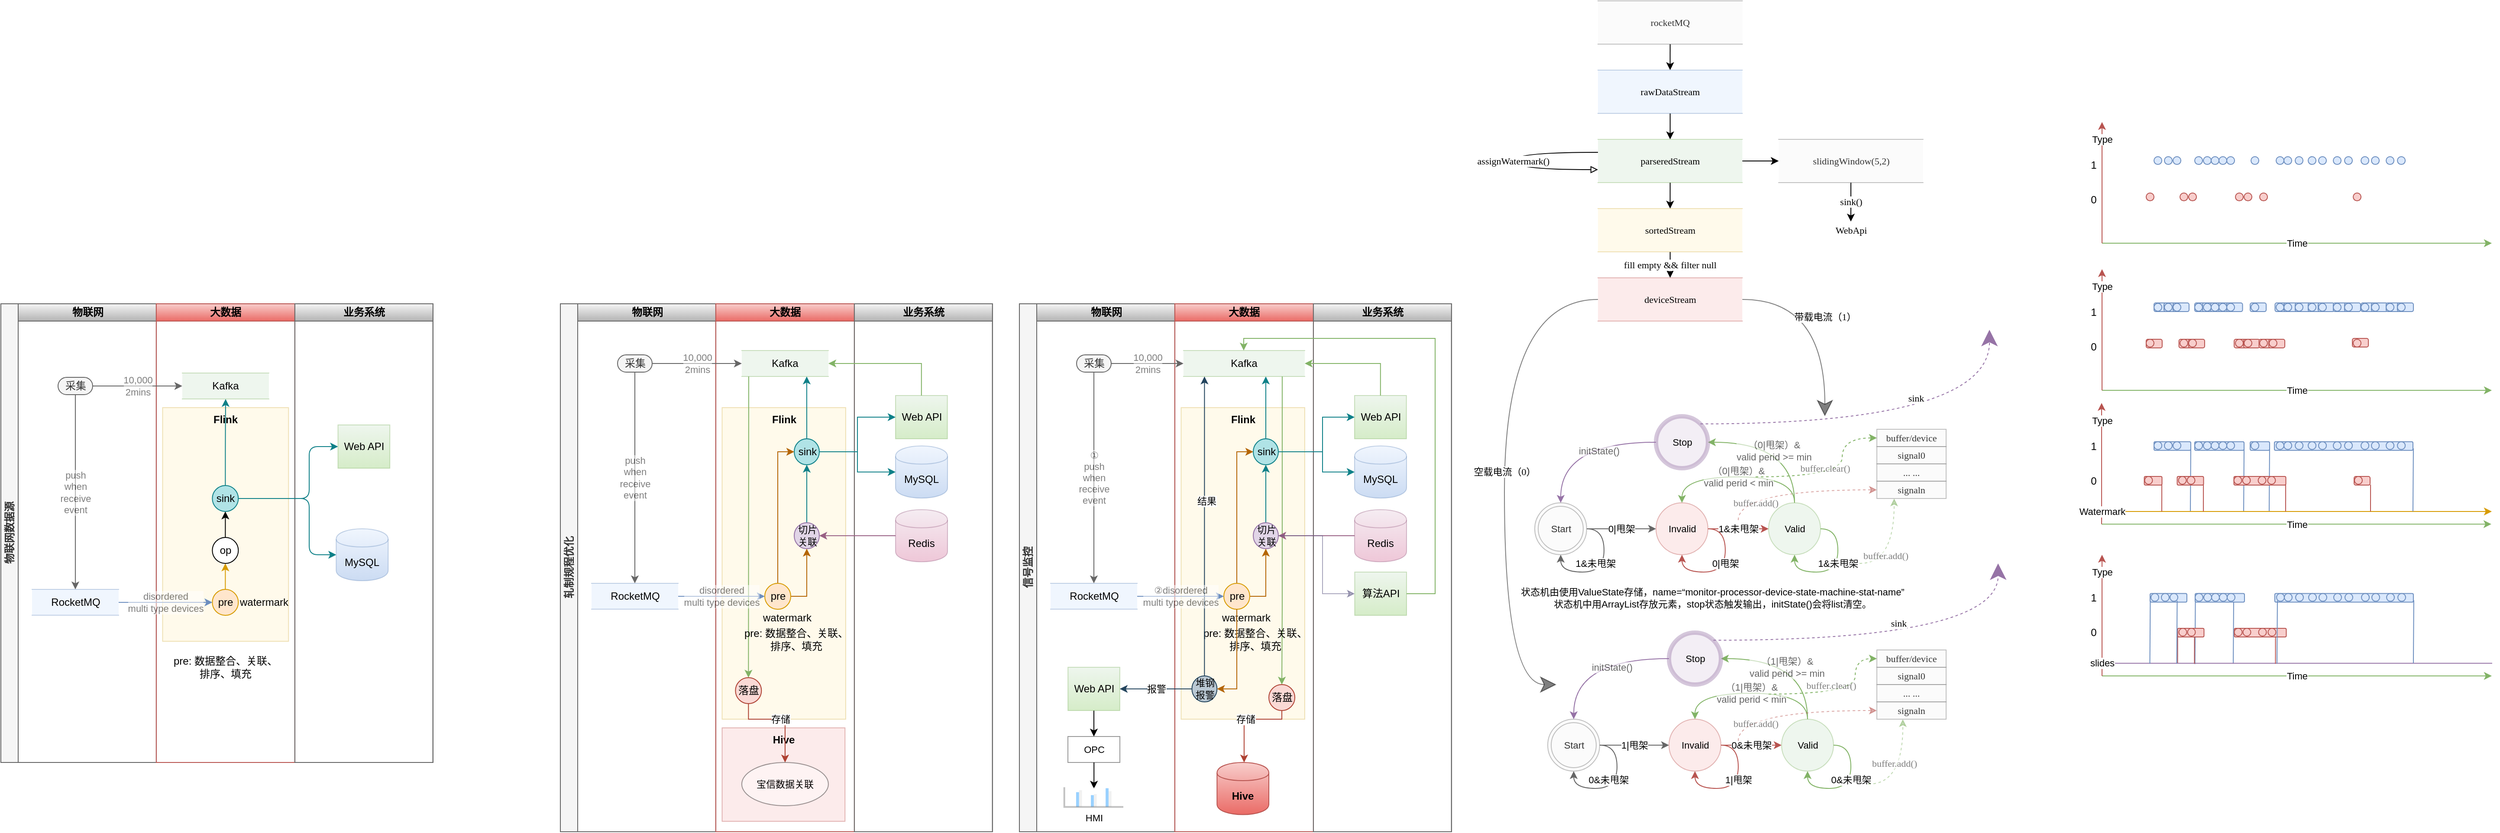 <mxfile version="13.9.9" type="device"><diagram id="QnnLiFRFNixBetME-3OD" name="第 1 页"><mxGraphModel dx="1024" dy="644" grid="0" gridSize="10" guides="1" tooltips="1" connect="1" arrows="1" fold="1" page="1" pageScale="1" pageWidth="827" pageHeight="1169" math="0" shadow="0"><root><mxCell id="0"/><mxCell id="1" parent="0"/><mxCell id="rgj3WP1geSHDukJbwYHp-240" style="rounded=0;orthogonalLoop=1;jettySize=auto;html=1;endArrow=none;endFill=0;fillColor=#dae8fc;strokeColor=#6c8ebf;exitX=1;exitY=0.75;exitDx=0;exitDy=0;" edge="1" parent="1"><mxGeometry relative="1" as="geometry"><mxPoint x="2757.3" y="776.35" as="targetPoint"/><mxPoint x="2757.78" y="703.59" as="sourcePoint"/></mxGeometry></mxCell><mxCell id="rgj3WP1geSHDukJbwYHp-188" value="" style="rounded=1;whiteSpace=wrap;html=1;fillColor=#dae8fc;strokeColor=#6c8ebf;arcSize=20;" vertex="1" parent="1"><mxGeometry x="2710.0" y="359.06" width="18.48" height="10" as="geometry"/></mxCell><mxCell id="rgj3WP1geSHDukJbwYHp-187" value="" style="rounded=1;whiteSpace=wrap;html=1;fillColor=#dae8fc;strokeColor=#6c8ebf;arcSize=20;" vertex="1" parent="1"><mxGeometry x="2721.52" y="359.06" width="18.48" height="10" as="geometry"/></mxCell><mxCell id="rgj3WP1geSHDukJbwYHp-186" value="" style="rounded=1;whiteSpace=wrap;html=1;fillColor=#dae8fc;strokeColor=#6c8ebf;arcSize=20;" vertex="1" parent="1"><mxGeometry x="2732.0" y="359.06" width="18.48" height="10" as="geometry"/></mxCell><mxCell id="rgj3WP1geSHDukJbwYHp-185" value="" style="rounded=1;whiteSpace=wrap;html=1;fillColor=#dae8fc;strokeColor=#6c8ebf;arcSize=20;" vertex="1" parent="1"><mxGeometry x="2757.0" y="359.06" width="18.48" height="10" as="geometry"/></mxCell><mxCell id="rgj3WP1geSHDukJbwYHp-184" value="" style="rounded=1;whiteSpace=wrap;html=1;fillColor=#dae8fc;strokeColor=#6c8ebf;arcSize=20;" vertex="1" parent="1"><mxGeometry x="2766.04" y="359.06" width="18.48" height="10" as="geometry"/></mxCell><mxCell id="rgj3WP1geSHDukJbwYHp-183" value="" style="rounded=1;whiteSpace=wrap;html=1;fillColor=#dae8fc;strokeColor=#6c8ebf;arcSize=20;" vertex="1" parent="1"><mxGeometry x="2775.3" y="359.06" width="18.48" height="10" as="geometry"/></mxCell><mxCell id="rgj3WP1geSHDukJbwYHp-182" value="" style="rounded=1;whiteSpace=wrap;html=1;fillColor=#dae8fc;strokeColor=#6c8ebf;arcSize=20;" vertex="1" parent="1"><mxGeometry x="2784.56" y="359.06" width="18.48" height="10" as="geometry"/></mxCell><mxCell id="rgj3WP1geSHDukJbwYHp-181" value="" style="rounded=1;whiteSpace=wrap;html=1;fillColor=#dae8fc;strokeColor=#6c8ebf;arcSize=20;" vertex="1" parent="1"><mxGeometry x="2793.78" y="359.06" width="18.48" height="10" as="geometry"/></mxCell><mxCell id="rgj3WP1geSHDukJbwYHp-180" value="" style="rounded=1;whiteSpace=wrap;html=1;fillColor=#dae8fc;strokeColor=#6c8ebf;arcSize=20;" vertex="1" parent="1"><mxGeometry x="2821.04" y="359.06" width="18.48" height="10" as="geometry"/></mxCell><mxCell id="rgj3WP1geSHDukJbwYHp-179" value="" style="rounded=1;whiteSpace=wrap;html=1;fillColor=#dae8fc;strokeColor=#6c8ebf;arcSize=20;" vertex="1" parent="1"><mxGeometry x="2849.74" y="359.06" width="18.48" height="10" as="geometry"/></mxCell><mxCell id="rgj3WP1geSHDukJbwYHp-178" value="" style="rounded=1;whiteSpace=wrap;html=1;fillColor=#dae8fc;strokeColor=#6c8ebf;arcSize=20;" vertex="1" parent="1"><mxGeometry x="2860" y="359.06" width="18.48" height="10" as="geometry"/></mxCell><mxCell id="rgj3WP1geSHDukJbwYHp-177" value="" style="rounded=1;whiteSpace=wrap;html=1;fillColor=#dae8fc;strokeColor=#6c8ebf;arcSize=20;" vertex="1" parent="1"><mxGeometry x="2873" y="359.06" width="18.48" height="10" as="geometry"/></mxCell><mxCell id="rgj3WP1geSHDukJbwYHp-176" value="" style="rounded=1;whiteSpace=wrap;html=1;fillColor=#dae8fc;strokeColor=#6c8ebf;arcSize=20;" vertex="1" parent="1"><mxGeometry x="2888" y="359.06" width="18.48" height="10" as="geometry"/></mxCell><mxCell id="rgj3WP1geSHDukJbwYHp-175" value="" style="rounded=1;whiteSpace=wrap;html=1;fillColor=#dae8fc;strokeColor=#6c8ebf;arcSize=20;" vertex="1" parent="1"><mxGeometry x="2899.52" y="359.06" width="18.48" height="10" as="geometry"/></mxCell><mxCell id="rgj3WP1geSHDukJbwYHp-174" value="" style="rounded=1;whiteSpace=wrap;html=1;fillColor=#dae8fc;strokeColor=#6c8ebf;arcSize=20;" vertex="1" parent="1"><mxGeometry x="2917" y="359.06" width="18.48" height="10" as="geometry"/></mxCell><mxCell id="rgj3WP1geSHDukJbwYHp-173" value="" style="rounded=1;whiteSpace=wrap;html=1;fillColor=#dae8fc;strokeColor=#6c8ebf;arcSize=20;" vertex="1" parent="1"><mxGeometry x="2930" y="359.06" width="18.48" height="10" as="geometry"/></mxCell><mxCell id="rgj3WP1geSHDukJbwYHp-172" value="" style="rounded=1;whiteSpace=wrap;html=1;fillColor=#dae8fc;strokeColor=#6c8ebf;arcSize=20;" vertex="1" parent="1"><mxGeometry x="2949.04" y="359.06" width="18.48" height="10" as="geometry"/></mxCell><mxCell id="rgj3WP1geSHDukJbwYHp-171" value="" style="rounded=1;whiteSpace=wrap;html=1;fillColor=#dae8fc;strokeColor=#6c8ebf;arcSize=20;" vertex="1" parent="1"><mxGeometry x="2961.04" y="359.06" width="18.48" height="10" as="geometry"/></mxCell><mxCell id="rgj3WP1geSHDukJbwYHp-170" value="" style="rounded=1;whiteSpace=wrap;html=1;fillColor=#dae8fc;strokeColor=#6c8ebf;arcSize=20;" vertex="1" parent="1"><mxGeometry x="2978.04" y="359.06" width="18.48" height="10" as="geometry"/></mxCell><mxCell id="rgj3WP1geSHDukJbwYHp-168" value="" style="rounded=1;whiteSpace=wrap;html=1;fillColor=#dae8fc;strokeColor=#6c8ebf;arcSize=20;" vertex="1" parent="1"><mxGeometry x="2991.04" y="359.06" width="18.48" height="10" as="geometry"/></mxCell><mxCell id="rgj3WP1geSHDukJbwYHp-167" value="" style="rounded=1;whiteSpace=wrap;html=1;fillColor=#f8cecc;strokeColor=#b85450;arcSize=20;" vertex="1" parent="1"><mxGeometry x="2939.04" y="400.0" width="18.48" height="10" as="geometry"/></mxCell><mxCell id="rgj3WP1geSHDukJbwYHp-166" value="" style="rounded=1;whiteSpace=wrap;html=1;fillColor=#f8cecc;strokeColor=#b85450;arcSize=20;" vertex="1" parent="1"><mxGeometry x="2802.56" y="401.0" width="18.48" height="10" as="geometry"/></mxCell><mxCell id="rgj3WP1geSHDukJbwYHp-165" value="" style="rounded=1;whiteSpace=wrap;html=1;fillColor=#f8cecc;strokeColor=#b85450;arcSize=20;" vertex="1" parent="1"><mxGeometry x="2813.52" y="401.0" width="18.48" height="10" as="geometry"/></mxCell><mxCell id="rgj3WP1geSHDukJbwYHp-164" value="" style="rounded=1;whiteSpace=wrap;html=1;fillColor=#f8cecc;strokeColor=#b85450;arcSize=20;" vertex="1" parent="1"><mxGeometry x="2831.26" y="401" width="18.48" height="10" as="geometry"/></mxCell><mxCell id="rgj3WP1geSHDukJbwYHp-163" value="" style="rounded=1;whiteSpace=wrap;html=1;fillColor=#f8cecc;strokeColor=#b85450;arcSize=20;" vertex="1" parent="1"><mxGeometry x="2842.56" y="401.0" width="18.48" height="10" as="geometry"/></mxCell><mxCell id="rgj3WP1geSHDukJbwYHp-159" value="" style="rounded=1;whiteSpace=wrap;html=1;fillColor=#f8cecc;strokeColor=#b85450;arcSize=20;" vertex="1" parent="1"><mxGeometry x="2738.82" y="401.0" width="18.48" height="10" as="geometry"/></mxCell><mxCell id="rgj3WP1geSHDukJbwYHp-162" value="" style="rounded=1;whiteSpace=wrap;html=1;fillColor=#f8cecc;strokeColor=#b85450;arcSize=20;" vertex="1" parent="1"><mxGeometry x="2750" y="401.0" width="18.48" height="10" as="geometry"/></mxCell><mxCell id="rgj3WP1geSHDukJbwYHp-158" value="" style="rounded=1;whiteSpace=wrap;html=1;fillColor=#f8cecc;strokeColor=#b85450;arcSize=20;" vertex="1" parent="1"><mxGeometry x="2700.96" y="401" width="18.48" height="10" as="geometry"/></mxCell><mxCell id="rgj3WP1geSHDukJbwYHp-155" style="rounded=0;orthogonalLoop=1;jettySize=auto;html=1;endArrow=none;endFill=0;fillColor=#dae8fc;strokeColor=#6c8ebf;exitX=1;exitY=0.75;exitDx=0;exitDy=0;" edge="1" parent="1"><mxGeometry relative="1" as="geometry"><mxPoint x="2813.52" y="599.93" as="targetPoint"/><mxPoint x="2814" y="527.17" as="sourcePoint"/></mxGeometry></mxCell><mxCell id="rgj3WP1geSHDukJbwYHp-156" style="rounded=0;orthogonalLoop=1;jettySize=auto;html=1;endArrow=none;endFill=0;fillColor=#dae8fc;strokeColor=#6c8ebf;exitX=1;exitY=0.75;exitDx=0;exitDy=0;" edge="1" parent="1"><mxGeometry relative="1" as="geometry"><mxPoint x="2843" y="599.93" as="targetPoint"/><mxPoint x="2843.48" y="527.17" as="sourcePoint"/></mxGeometry></mxCell><mxCell id="rgj3WP1geSHDukJbwYHp-150" style="rounded=0;orthogonalLoop=1;jettySize=auto;html=1;endArrow=none;endFill=0;fillColor=#dae8fc;strokeColor=#6c8ebf;exitX=1;exitY=0.75;exitDx=0;exitDy=0;" edge="1" parent="1" source="rgj3WP1geSHDukJbwYHp-109"><mxGeometry relative="1" as="geometry"><mxPoint x="2752" y="599.58" as="targetPoint"/><mxPoint x="2752" y="530.58" as="sourcePoint"/></mxGeometry></mxCell><mxCell id="rgj3WP1geSHDukJbwYHp-144" value="" style="rounded=1;whiteSpace=wrap;html=1;fillColor=#f8cecc;strokeColor=#b85450;arcSize=20;" vertex="1" parent="1"><mxGeometry x="2941.04" y="559.55" width="18.48" height="10" as="geometry"/></mxCell><mxCell id="rgj3WP1geSHDukJbwYHp-143" value="" style="rounded=1;whiteSpace=wrap;html=1;fillColor=#f8cecc;strokeColor=#b85450;" vertex="1" parent="1"><mxGeometry x="2698.78" y="559.55" width="20.48" height="10" as="geometry"/></mxCell><mxCell id="rgj3WP1geSHDukJbwYHp-142" value="" style="rounded=1;whiteSpace=wrap;html=1;fillColor=#dae8fc;strokeColor=#6c8ebf;" vertex="1" parent="1"><mxGeometry x="2821.04" y="519.32" width="22.48" height="10" as="geometry"/></mxCell><mxCell id="tQG20tbNvkzv0HUOc16R-9" value="物联网数据源" style="swimlane;html=1;childLayout=stackLayout;resizeParent=1;resizeParentMax=0;startSize=20;horizontal=0;horizontalStack=1;fillColor=#f5f5f5;strokeColor=#666666;fontColor=#333333;" parent="1" vertex="1"><mxGeometry x="224" y="360" width="498.899" height="530" as="geometry"/></mxCell><mxCell id="tQG20tbNvkzv0HUOc16R-10" value="物联网" style="swimlane;html=1;startSize=20;gradientColor=#b3b3b3;fillColor=#f5f5f5;strokeColor=#666666;" parent="tQG20tbNvkzv0HUOc16R-9" vertex="1"><mxGeometry x="20" width="159.448" height="530" as="geometry"/></mxCell><mxCell id="tQG20tbNvkzv0HUOc16R-17" value="push&lt;br&gt;when&lt;br&gt;receive&lt;br&gt;event" style="edgeStyle=orthogonalEdgeStyle;rounded=0;orthogonalLoop=1;jettySize=auto;html=1;exitX=0.5;exitY=1;exitDx=0;exitDy=0;entryX=0.5;entryY=0;entryDx=0;entryDy=0;textOpacity=50;fillColor=#f5f5f5;strokeColor=#666666;" parent="tQG20tbNvkzv0HUOc16R-10" source="tQG20tbNvkzv0HUOc16R-13" target="tQG20tbNvkzv0HUOc16R-16" edge="1"><mxGeometry relative="1" as="geometry"/></mxCell><mxCell id="tQG20tbNvkzv0HUOc16R-13" value="采集" style="html=1;dashed=0;whitespace=wrap;shape=mxgraph.dfd.start;fontFamily=Helvetica;fontSize=12;fontColor=#333333;align=center;strokeColor=#666666;fillColor=#f5f5f5;" parent="tQG20tbNvkzv0HUOc16R-10" vertex="1"><mxGeometry x="46" y="85" width="40" height="20" as="geometry"/></mxCell><mxCell id="tQG20tbNvkzv0HUOc16R-16" value="RocketMQ" style="html=1;dashed=0;whitespace=wrap;shape=partialRectangle;right=0;left=0;fontFamily=Helvetica;fontSize=12;fontColor=#000000;align=center;strokeColor=#6c8ebf;fillColor=#dae8fc;opacity=40;" parent="tQG20tbNvkzv0HUOc16R-10" vertex="1"><mxGeometry x="16" y="330" width="100.0" height="29.921" as="geometry"/></mxCell><mxCell id="tQG20tbNvkzv0HUOc16R-11" value="大数据" style="swimlane;html=1;startSize=20;gradientColor=#ea6b66;fillColor=#f8cecc;strokeColor=#b85450;" parent="tQG20tbNvkzv0HUOc16R-9" vertex="1"><mxGeometry x="179.448" width="160.002" height="530" as="geometry"/></mxCell><mxCell id="tQG20tbNvkzv0HUOc16R-23" value="&lt;b&gt;Flink&lt;/b&gt;" style="rounded=0;whiteSpace=wrap;html=1;opacity=40;fillColor=#fff2cc;strokeColor=#d6b656;verticalAlign=top;" parent="tQG20tbNvkzv0HUOc16R-11" vertex="1"><mxGeometry x="7.29" y="120" width="145.42" height="270" as="geometry"/></mxCell><mxCell id="tQG20tbNvkzv0HUOc16R-33" style="edgeStyle=orthogonalEdgeStyle;orthogonalLoop=1;jettySize=auto;html=1;dashed=0;fontSize=12;strokeColor=#d79b00;fillColor=#ffe6cc;" parent="tQG20tbNvkzv0HUOc16R-11" source="tQG20tbNvkzv0HUOc16R-24" target="tQG20tbNvkzv0HUOc16R-26" edge="1"><mxGeometry relative="1" as="geometry"/></mxCell><mxCell id="tQG20tbNvkzv0HUOc16R-24" value="pre" style="shape=ellipse;html=1;dashed=0;whitespace=wrap;perimeter=ellipsePerimeter;strokeColor=#d79b00;fillColor=#ffe6cc;" parent="tQG20tbNvkzv0HUOc16R-11" vertex="1"><mxGeometry x="64.722" y="330" width="30" height="30" as="geometry"/></mxCell><mxCell id="tQG20tbNvkzv0HUOc16R-25" style="edgeStyle=orthogonalEdgeStyle;rounded=0;orthogonalLoop=1;jettySize=auto;html=1;exitX=0.5;exitY=1;exitDx=0;exitDy=0;" parent="tQG20tbNvkzv0HUOc16R-11" source="tQG20tbNvkzv0HUOc16R-24" target="tQG20tbNvkzv0HUOc16R-24" edge="1"><mxGeometry relative="1" as="geometry"/></mxCell><mxCell id="tQG20tbNvkzv0HUOc16R-34" style="edgeStyle=orthogonalEdgeStyle;rounded=0;orthogonalLoop=1;jettySize=auto;html=1;" parent="tQG20tbNvkzv0HUOc16R-11" source="tQG20tbNvkzv0HUOc16R-26" target="tQG20tbNvkzv0HUOc16R-27" edge="1"><mxGeometry relative="1" as="geometry"/></mxCell><mxCell id="tQG20tbNvkzv0HUOc16R-26" value="op" style="shape=ellipse;html=1;dashed=0;whitespace=wrap;perimeter=ellipsePerimeter;" parent="tQG20tbNvkzv0HUOc16R-11" vertex="1"><mxGeometry x="64.722" y="270" width="30" height="30" as="geometry"/></mxCell><mxCell id="tQG20tbNvkzv0HUOc16R-35" style="edgeStyle=orthogonalEdgeStyle;orthogonalLoop=1;jettySize=auto;html=1;dashed=0;fontSize=12;strokeColor=#0e8088;fillColor=#b0e3e6;" parent="tQG20tbNvkzv0HUOc16R-11" source="tQG20tbNvkzv0HUOc16R-27" target="tQG20tbNvkzv0HUOc16R-28" edge="1"><mxGeometry relative="1" as="geometry"/></mxCell><mxCell id="tQG20tbNvkzv0HUOc16R-27" value="sink" style="shape=ellipse;html=1;dashed=0;whitespace=wrap;perimeter=ellipsePerimeter;strokeColor=#0e8088;fillColor=#b0e3e6;" parent="tQG20tbNvkzv0HUOc16R-11" vertex="1"><mxGeometry x="64.722" y="210" width="30" height="30" as="geometry"/></mxCell><mxCell id="tQG20tbNvkzv0HUOc16R-28" value="Kafka" style="html=1;dashed=0;whitespace=wrap;shape=partialRectangle;right=0;left=0;opacity=40;strokeColor=#82b366;fillColor=#d5e8d4;" parent="tQG20tbNvkzv0HUOc16R-11" vertex="1"><mxGeometry x="30.002" y="80" width="100.0" height="30" as="geometry"/></mxCell><mxCell id="tQG20tbNvkzv0HUOc16R-38" value="watermark" style="text;html=1;strokeColor=none;fillColor=none;align=center;verticalAlign=middle;whiteSpace=wrap;rounded=0;opacity=40;" parent="tQG20tbNvkzv0HUOc16R-11" vertex="1"><mxGeometry x="104.862" y="335" width="40" height="20" as="geometry"/></mxCell><mxCell id="tQG20tbNvkzv0HUOc16R-40" value="pre: 数据整合、关联、&lt;br&gt;排序、填充" style="text;html=1;align=center;verticalAlign=middle;resizable=0;points=[];autosize=1;" parent="tQG20tbNvkzv0HUOc16R-11" vertex="1"><mxGeometry x="10.002" y="405" width="140" height="30" as="geometry"/></mxCell><mxCell id="tQG20tbNvkzv0HUOc16R-12" value="业务系统" style="swimlane;html=1;startSize=20;gradientColor=#b3b3b3;fillColor=#f5f5f5;strokeColor=#666666;" parent="tQG20tbNvkzv0HUOc16R-9" vertex="1"><mxGeometry x="339.45" width="159.448" height="530" as="geometry"/></mxCell><mxCell id="tQG20tbNvkzv0HUOc16R-30" value="MySQL" style="shape=cylinder;whiteSpace=wrap;html=1;boundedLbl=1;backgroundOutline=1;opacity=40;strokeColor=#6c8ebf;fillColor=#dae8fc;gradientColor=#7ea6e0;" parent="tQG20tbNvkzv0HUOc16R-12" vertex="1"><mxGeometry x="47.72" y="260" width="60" height="60" as="geometry"/></mxCell><mxCell id="tQG20tbNvkzv0HUOc16R-31" value="Web API" style="html=1;dashed=0;whitespace=wrap;opacity=40;strokeColor=#82b366;fillColor=#d5e8d4;gradientColor=#97d077;" parent="tQG20tbNvkzv0HUOc16R-12" vertex="1"><mxGeometry x="49.803" y="140" width="59.842" height="50" as="geometry"/></mxCell><mxCell id="tQG20tbNvkzv0HUOc16R-15" value="10,000&lt;br&gt;2mins" style="edgeStyle=orthogonalEdgeStyle;rounded=0;orthogonalLoop=1;jettySize=auto;html=1;exitX=1;exitY=0.5;exitDx=0;exitDy=0;textOpacity=50;fillColor=#f5f5f5;strokeColor=#666666;" parent="tQG20tbNvkzv0HUOc16R-9" source="tQG20tbNvkzv0HUOc16R-13" target="tQG20tbNvkzv0HUOc16R-28" edge="1"><mxGeometry relative="1" as="geometry"><mxPoint x="219.448" y="100" as="targetPoint"/></mxGeometry></mxCell><mxCell id="tQG20tbNvkzv0HUOc16R-32" value="disordered&lt;br&gt;multi type devices" style="edgeStyle=orthogonalEdgeStyle;rounded=0;orthogonalLoop=1;jettySize=auto;html=1;textOpacity=50;fillColor=#dae8fc;strokeColor=#6c8ebf;" parent="tQG20tbNvkzv0HUOc16R-9" source="tQG20tbNvkzv0HUOc16R-16" target="tQG20tbNvkzv0HUOc16R-24" edge="1"><mxGeometry relative="1" as="geometry"/></mxCell><mxCell id="tQG20tbNvkzv0HUOc16R-36" style="edgeStyle=orthogonalEdgeStyle;orthogonalLoop=1;jettySize=auto;html=1;entryX=0;entryY=0.5;entryDx=0;entryDy=0;dashed=0;fontSize=12;strokeColor=#0e8088;fillColor=#b0e3e6;" parent="tQG20tbNvkzv0HUOc16R-9" source="tQG20tbNvkzv0HUOc16R-27" target="tQG20tbNvkzv0HUOc16R-31" edge="1"><mxGeometry relative="1" as="geometry"><Array as="points"><mxPoint x="356" y="225"/><mxPoint x="356" y="165"/></Array></mxGeometry></mxCell><mxCell id="tQG20tbNvkzv0HUOc16R-37" style="edgeStyle=orthogonalEdgeStyle;orthogonalLoop=1;jettySize=auto;html=1;dashed=0;fontSize=12;strokeColor=#0e8088;fillColor=#b0e3e6;" parent="tQG20tbNvkzv0HUOc16R-9" source="tQG20tbNvkzv0HUOc16R-27" target="tQG20tbNvkzv0HUOc16R-30" edge="1"><mxGeometry relative="1" as="geometry"><Array as="points"><mxPoint x="356" y="225"/><mxPoint x="356" y="290"/></Array></mxGeometry></mxCell><mxCell id="tQG20tbNvkzv0HUOc16R-41" value="轧制规程优化" style="swimlane;html=1;childLayout=stackLayout;resizeParent=1;resizeParentMax=0;startSize=20;horizontal=0;horizontalStack=1;fillColor=#f5f5f5;strokeColor=#666666;fontColor=#333333;" parent="1" vertex="1"><mxGeometry x="870" y="360" width="498.897" height="610" as="geometry"/></mxCell><mxCell id="tQG20tbNvkzv0HUOc16R-42" value="物联网" style="swimlane;html=1;startSize=20;gradientColor=#b3b3b3;fillColor=#f5f5f5;strokeColor=#666666;" parent="tQG20tbNvkzv0HUOc16R-41" vertex="1"><mxGeometry x="20" width="159.448" height="610" as="geometry"/></mxCell><mxCell id="tQG20tbNvkzv0HUOc16R-43" value="push&lt;br&gt;when&lt;br&gt;receive&lt;br&gt;event" style="edgeStyle=orthogonalEdgeStyle;rounded=0;orthogonalLoop=1;jettySize=auto;html=1;exitX=0.5;exitY=1;exitDx=0;exitDy=0;entryX=0.5;entryY=0;entryDx=0;entryDy=0;textOpacity=50;fillColor=#f5f5f5;strokeColor=#666666;" parent="tQG20tbNvkzv0HUOc16R-42" source="tQG20tbNvkzv0HUOc16R-44" target="tQG20tbNvkzv0HUOc16R-45" edge="1"><mxGeometry relative="1" as="geometry"/></mxCell><mxCell id="tQG20tbNvkzv0HUOc16R-44" value="采集" style="html=1;dashed=0;whitespace=wrap;shape=mxgraph.dfd.start;fontFamily=Helvetica;fontSize=12;align=center;strokeColor=#666666;fillColor=#f5f5f5;fontColor=#333333;" parent="tQG20tbNvkzv0HUOc16R-42" vertex="1"><mxGeometry x="46" y="59" width="40" height="20" as="geometry"/></mxCell><mxCell id="tQG20tbNvkzv0HUOc16R-45" value="RocketMQ" style="html=1;dashed=0;whitespace=wrap;shape=partialRectangle;right=0;left=0;fontFamily=Helvetica;fontSize=12;align=center;strokeColor=#6c8ebf;fillColor=#dae8fc;opacity=40;" parent="tQG20tbNvkzv0HUOc16R-42" vertex="1"><mxGeometry x="16" y="323" width="100.0" height="29.921" as="geometry"/></mxCell><mxCell id="tQG20tbNvkzv0HUOc16R-46" value="大数据" style="swimlane;html=1;startSize=20;gradientColor=#ea6b66;fillColor=#f8cecc;strokeColor=#b85450;" parent="tQG20tbNvkzv0HUOc16R-41" vertex="1"><mxGeometry x="179.448" width="160" height="610" as="geometry"/></mxCell><mxCell id="tQG20tbNvkzv0HUOc16R-93" value="&lt;b&gt;Hive&lt;/b&gt;" style="rounded=0;whiteSpace=wrap;html=1;opacity=40;fillColor=#f8cecc;strokeColor=#b85450;verticalAlign=top;" parent="tQG20tbNvkzv0HUOc16R-46" vertex="1"><mxGeometry x="7.292" y="490" width="141.9" height="108" as="geometry"/></mxCell><mxCell id="tQG20tbNvkzv0HUOc16R-47" value="&lt;b&gt;Flink&lt;/b&gt;" style="rounded=0;whiteSpace=wrap;html=1;opacity=40;fillColor=#fff2cc;strokeColor=#d6b656;verticalAlign=top;" parent="tQG20tbNvkzv0HUOc16R-46" vertex="1"><mxGeometry x="7.29" y="120" width="142.71" height="360" as="geometry"/></mxCell><mxCell id="tQG20tbNvkzv0HUOc16R-75" style="edgeStyle=orthogonalEdgeStyle;rounded=0;orthogonalLoop=1;jettySize=auto;html=1;fontSize=11;fillColor=#fad7ac;strokeColor=#b46504;" parent="tQG20tbNvkzv0HUOc16R-46" source="tQG20tbNvkzv0HUOc16R-49" target="tQG20tbNvkzv0HUOc16R-73" edge="1"><mxGeometry relative="1" as="geometry"><Array as="points"><mxPoint x="105" y="338"/></Array></mxGeometry></mxCell><mxCell id="tQG20tbNvkzv0HUOc16R-77" style="edgeStyle=orthogonalEdgeStyle;rounded=0;orthogonalLoop=1;jettySize=auto;html=1;entryX=0;entryY=0.5;entryDx=0;entryDy=0;fontSize=11;fillColor=#fad7ac;strokeColor=#b46504;" parent="tQG20tbNvkzv0HUOc16R-46" source="tQG20tbNvkzv0HUOc16R-49" target="tQG20tbNvkzv0HUOc16R-54" edge="1"><mxGeometry relative="1" as="geometry"><mxPoint x="90.551" y="153" as="targetPoint"/><Array as="points"><mxPoint x="72" y="171"/></Array></mxGeometry></mxCell><mxCell id="tQG20tbNvkzv0HUOc16R-91" style="edgeStyle=orthogonalEdgeStyle;rounded=0;orthogonalLoop=1;jettySize=auto;html=1;entryX=0.75;entryY=1;entryDx=0;entryDy=0;fontSize=11;fillColor=#b0e3e6;strokeColor=#0e8088;" parent="tQG20tbNvkzv0HUOc16R-46" source="tQG20tbNvkzv0HUOc16R-54" target="tQG20tbNvkzv0HUOc16R-55" edge="1"><mxGeometry relative="1" as="geometry"/></mxCell><mxCell id="tQG20tbNvkzv0HUOc16R-54" value="sink" style="shape=ellipse;html=1;dashed=0;whitespace=wrap;perimeter=ellipsePerimeter;fillColor=#b0e3e6;strokeColor=#0e8088;" parent="tQG20tbNvkzv0HUOc16R-46" vertex="1"><mxGeometry x="90.552" y="156" width="29" height="30" as="geometry"/></mxCell><mxCell id="tQG20tbNvkzv0HUOc16R-92" style="edgeStyle=orthogonalEdgeStyle;rounded=0;orthogonalLoop=1;jettySize=auto;html=1;fontSize=11;fillColor=#d5e8d4;strokeColor=#82b366;" parent="tQG20tbNvkzv0HUOc16R-46" source="tQG20tbNvkzv0HUOc16R-55" target="tQG20tbNvkzv0HUOc16R-90" edge="1"><mxGeometry relative="1" as="geometry"><Array as="points"><mxPoint x="38" y="130"/><mxPoint x="38" y="130"/></Array></mxGeometry></mxCell><mxCell id="tQG20tbNvkzv0HUOc16R-55" value="Kafka" style="html=1;dashed=0;whitespace=wrap;shape=partialRectangle;right=0;left=0;opacity=40;fillColor=#d5e8d4;strokeColor=#82b366;" parent="tQG20tbNvkzv0HUOc16R-46" vertex="1"><mxGeometry x="30.002" y="54" width="100.0" height="30" as="geometry"/></mxCell><mxCell id="tQG20tbNvkzv0HUOc16R-76" style="edgeStyle=orthogonalEdgeStyle;rounded=0;orthogonalLoop=1;jettySize=auto;html=1;exitX=0.5;exitY=0;exitDx=0;exitDy=0;fontSize=11;fillColor=#b0e3e6;strokeColor=#0e8088;" parent="tQG20tbNvkzv0HUOc16R-46" source="tQG20tbNvkzv0HUOc16R-73" target="tQG20tbNvkzv0HUOc16R-54" edge="1"><mxGeometry relative="1" as="geometry"><mxPoint x="105.552" y="190" as="targetPoint"/></mxGeometry></mxCell><mxCell id="tQG20tbNvkzv0HUOc16R-73" value="切片&lt;br style=&quot;font-size: 11px;&quot;&gt;关联" style="shape=ellipse;html=1;dashed=0;whitespace=wrap;perimeter=ellipsePerimeter;fontSize=11;fillColor=#e1d5e7;strokeColor=#9673a6;" parent="tQG20tbNvkzv0HUOc16R-46" vertex="1"><mxGeometry x="90.552" y="253" width="29" height="30" as="geometry"/></mxCell><mxCell id="tQG20tbNvkzv0HUOc16R-89" value="" style="group" parent="tQG20tbNvkzv0HUOc16R-46" vertex="1" connectable="0"><mxGeometry x="22.712" y="323" width="140" height="80" as="geometry"/></mxCell><mxCell id="tQG20tbNvkzv0HUOc16R-57" value="pre: 数据整合、关联、&lt;br&gt;排序、填充" style="text;html=1;align=center;verticalAlign=middle;resizable=0;points=[];autosize=1;" parent="tQG20tbNvkzv0HUOc16R-89" vertex="1"><mxGeometry y="50" width="140" height="30" as="geometry"/></mxCell><mxCell id="tQG20tbNvkzv0HUOc16R-79" value="" style="group" parent="tQG20tbNvkzv0HUOc16R-89" vertex="1" connectable="0"><mxGeometry x="33.84" width="45.548" height="50" as="geometry"/></mxCell><mxCell id="tQG20tbNvkzv0HUOc16R-49" value="pre" style="shape=ellipse;html=1;dashed=0;whitespace=wrap;perimeter=ellipsePerimeter;fillColor=#ffe6cc;strokeColor=#d79b00;" parent="tQG20tbNvkzv0HUOc16R-79" vertex="1"><mxGeometry width="30" height="30" as="geometry"/></mxCell><mxCell id="tQG20tbNvkzv0HUOc16R-78" value="watermark" style="text;html=1;strokeColor=none;fillColor=none;align=center;verticalAlign=middle;whiteSpace=wrap;rounded=0;opacity=40;" parent="tQG20tbNvkzv0HUOc16R-79" vertex="1"><mxGeometry x="5.548" y="30" width="40" height="20" as="geometry"/></mxCell><mxCell id="tQG20tbNvkzv0HUOc16R-50" style="edgeStyle=orthogonalEdgeStyle;rounded=0;orthogonalLoop=1;jettySize=auto;html=1;exitX=0.5;exitY=1;exitDx=0;exitDy=0;" parent="tQG20tbNvkzv0HUOc16R-79" source="tQG20tbNvkzv0HUOc16R-49" target="tQG20tbNvkzv0HUOc16R-49" edge="1"><mxGeometry relative="1" as="geometry"/></mxCell><mxCell id="tQG20tbNvkzv0HUOc16R-95" value="存储" style="edgeStyle=orthogonalEdgeStyle;rounded=0;orthogonalLoop=1;jettySize=auto;html=1;fontSize=11;fillColor=#fad9d5;strokeColor=#ae4132;" parent="tQG20tbNvkzv0HUOc16R-46" source="tQG20tbNvkzv0HUOc16R-90" target="tQG20tbNvkzv0HUOc16R-94" edge="1"><mxGeometry relative="1" as="geometry"><Array as="points"><mxPoint x="38" y="480"/><mxPoint x="80" y="480"/></Array></mxGeometry></mxCell><mxCell id="tQG20tbNvkzv0HUOc16R-90" value="落盘" style="shape=ellipse;html=1;dashed=0;whitespace=wrap;perimeter=ellipsePerimeter;fillColor=#fad9d5;strokeColor=#ae4132;" parent="tQG20tbNvkzv0HUOc16R-46" vertex="1"><mxGeometry x="22.712" y="432" width="30" height="30" as="geometry"/></mxCell><mxCell id="tQG20tbNvkzv0HUOc16R-94" value="宝信数据关联" style="shape=ellipse;html=1;dashed=0;whitespace=wrap;perimeter=ellipsePerimeter;fontSize=11;opacity=40;" parent="tQG20tbNvkzv0HUOc16R-46" vertex="1"><mxGeometry x="30.002" y="530" width="100" height="50" as="geometry"/></mxCell><mxCell id="tQG20tbNvkzv0HUOc16R-62" value="disordered&lt;br&gt;multi type devices" style="edgeStyle=orthogonalEdgeStyle;rounded=0;orthogonalLoop=1;jettySize=auto;html=1;textOpacity=50;fillColor=#dae8fc;strokeColor=#6c8ebf;" parent="tQG20tbNvkzv0HUOc16R-41" source="tQG20tbNvkzv0HUOc16R-45" target="tQG20tbNvkzv0HUOc16R-49" edge="1"><mxGeometry relative="1" as="geometry"/></mxCell><mxCell id="tQG20tbNvkzv0HUOc16R-58" value="业务系统" style="swimlane;html=1;startSize=20;gradientColor=#b3b3b3;fillColor=#f5f5f5;strokeColor=#666666;" parent="tQG20tbNvkzv0HUOc16R-41" vertex="1"><mxGeometry x="339.448" width="159.448" height="610" as="geometry"/></mxCell><mxCell id="tQG20tbNvkzv0HUOc16R-60" value="Web API" style="html=1;dashed=0;whitespace=wrap;opacity=40;gradientColor=#97d077;fillColor=#d5e8d4;strokeColor=#82b366;" parent="tQG20tbNvkzv0HUOc16R-58" vertex="1"><mxGeometry x="47.563" y="106" width="59.842" height="50" as="geometry"/></mxCell><mxCell id="tQG20tbNvkzv0HUOc16R-69" value="MySQL" style="shape=cylinder;whiteSpace=wrap;html=1;boundedLbl=1;backgroundOutline=1;opacity=40;gradientColor=#7ea6e0;fillColor=#dae8fc;strokeColor=#6c8ebf;" parent="tQG20tbNvkzv0HUOc16R-58" vertex="1"><mxGeometry x="47.563" y="164.26" width="60" height="60.236" as="geometry"/></mxCell><mxCell id="tQG20tbNvkzv0HUOc16R-70" value="Redis" style="shape=cylinder;whiteSpace=wrap;html=1;boundedLbl=1;backgroundOutline=1;opacity=40;fillColor=#e6d0de;strokeColor=#996185;gradientColor=#d5739d;" parent="tQG20tbNvkzv0HUOc16R-58" vertex="1"><mxGeometry x="47.563" y="237.88" width="60" height="60.236" as="geometry"/></mxCell><mxCell id="tQG20tbNvkzv0HUOc16R-61" value="10,000&lt;br&gt;2mins" style="edgeStyle=orthogonalEdgeStyle;rounded=0;orthogonalLoop=1;jettySize=auto;html=1;exitX=1;exitY=0.5;exitDx=0;exitDy=0;textOpacity=50;fillColor=#f5f5f5;strokeColor=#666666;" parent="tQG20tbNvkzv0HUOc16R-41" source="tQG20tbNvkzv0HUOc16R-44" target="tQG20tbNvkzv0HUOc16R-55" edge="1"><mxGeometry relative="1" as="geometry"><mxPoint x="219.448" y="74" as="targetPoint"/></mxGeometry></mxCell><mxCell id="tQG20tbNvkzv0HUOc16R-63" style="edgeStyle=orthogonalEdgeStyle;rounded=0;orthogonalLoop=1;jettySize=auto;html=1;entryX=0;entryY=0.5;entryDx=0;entryDy=0;fillColor=#b0e3e6;strokeColor=#0e8088;" parent="tQG20tbNvkzv0HUOc16R-41" source="tQG20tbNvkzv0HUOc16R-54" target="tQG20tbNvkzv0HUOc16R-60" edge="1"><mxGeometry relative="1" as="geometry"/></mxCell><mxCell id="tQG20tbNvkzv0HUOc16R-64" style="edgeStyle=orthogonalEdgeStyle;rounded=0;orthogonalLoop=1;jettySize=auto;html=1;entryX=0;entryY=0.5;entryDx=0;entryDy=0;fillColor=#b0e3e6;strokeColor=#0e8088;" parent="tQG20tbNvkzv0HUOc16R-41" source="tQG20tbNvkzv0HUOc16R-54" target="tQG20tbNvkzv0HUOc16R-69" edge="1"><mxGeometry relative="1" as="geometry"><mxPoint x="299.0" y="153.059" as="sourcePoint"/><mxPoint x="387.173" y="199" as="targetPoint"/></mxGeometry></mxCell><mxCell id="tQG20tbNvkzv0HUOc16R-72" style="edgeStyle=orthogonalEdgeStyle;rounded=0;orthogonalLoop=1;jettySize=auto;html=1;gradientColor=#97d077;fillColor=#d5e8d4;strokeColor=#82b366;" parent="tQG20tbNvkzv0HUOc16R-41" source="tQG20tbNvkzv0HUOc16R-60" target="tQG20tbNvkzv0HUOc16R-55" edge="1"><mxGeometry relative="1" as="geometry"><mxPoint x="416.9" y="80" as="sourcePoint"/><Array as="points"><mxPoint x="417" y="69"/></Array></mxGeometry></mxCell><mxCell id="tQG20tbNvkzv0HUOc16R-74" style="edgeStyle=orthogonalEdgeStyle;rounded=0;orthogonalLoop=1;jettySize=auto;html=1;entryX=1;entryY=0.5;entryDx=0;entryDy=0;fontSize=11;gradientColor=#d5739d;fillColor=#e6d0de;strokeColor=#996185;" parent="tQG20tbNvkzv0HUOc16R-41" source="tQG20tbNvkzv0HUOc16R-70" target="tQG20tbNvkzv0HUOc16R-73" edge="1"><mxGeometry relative="1" as="geometry"/></mxCell><mxCell id="tQG20tbNvkzv0HUOc16R-97" value="&lt;div&gt;信号监控&lt;/div&gt;" style="swimlane;html=1;childLayout=stackLayout;resizeParent=1;resizeParentMax=0;startSize=20;horizontal=0;horizontalStack=1;fillColor=#f5f5f5;strokeColor=#666666;fontColor=#333333;" parent="1" vertex="1"><mxGeometry x="1400" y="360" width="498.897" height="610" as="geometry"/></mxCell><mxCell id="tQG20tbNvkzv0HUOc16R-98" value="物联网" style="swimlane;html=1;startSize=20;gradientColor=#b3b3b3;fillColor=#f5f5f5;strokeColor=#666666;" parent="tQG20tbNvkzv0HUOc16R-97" vertex="1"><mxGeometry x="20" width="159.448" height="610" as="geometry"><mxRectangle x="20" width="30" height="610" as="alternateBounds"/></mxGeometry></mxCell><mxCell id="tQG20tbNvkzv0HUOc16R-99" value="①&lt;br&gt;push&lt;br&gt;when&lt;br&gt;receive&lt;br&gt;event" style="edgeStyle=orthogonalEdgeStyle;rounded=0;orthogonalLoop=1;jettySize=auto;html=1;exitX=0.5;exitY=1;exitDx=0;exitDy=0;entryX=0.5;entryY=0;entryDx=0;entryDy=0;textOpacity=50;fillColor=#f5f5f5;strokeColor=#666666;" parent="tQG20tbNvkzv0HUOc16R-98" source="tQG20tbNvkzv0HUOc16R-100" target="tQG20tbNvkzv0HUOc16R-101" edge="1"><mxGeometry relative="1" as="geometry"/></mxCell><mxCell id="tQG20tbNvkzv0HUOc16R-100" value="采集" style="html=1;dashed=0;whitespace=wrap;shape=mxgraph.dfd.start;fontFamily=Helvetica;fontSize=12;align=center;strokeColor=#666666;fillColor=#f5f5f5;fontColor=#333333;" parent="tQG20tbNvkzv0HUOc16R-98" vertex="1"><mxGeometry x="46" y="59" width="40" height="20" as="geometry"/></mxCell><mxCell id="tQG20tbNvkzv0HUOc16R-101" value="RocketMQ" style="html=1;dashed=0;whitespace=wrap;shape=partialRectangle;right=0;left=0;fontFamily=Helvetica;fontSize=12;align=center;strokeColor=#6c8ebf;fillColor=#dae8fc;opacity=40;" parent="tQG20tbNvkzv0HUOc16R-98" vertex="1"><mxGeometry x="16" y="323" width="100.0" height="29.921" as="geometry"/></mxCell><mxCell id="tQG20tbNvkzv0HUOc16R-146" style="edgeStyle=orthogonalEdgeStyle;rounded=0;jumpStyle=none;orthogonalLoop=1;jettySize=auto;html=1;fontSize=11;" parent="tQG20tbNvkzv0HUOc16R-98" source="tQG20tbNvkzv0HUOc16R-134" target="tQG20tbNvkzv0HUOc16R-144" edge="1"><mxGeometry relative="1" as="geometry"/></mxCell><mxCell id="tQG20tbNvkzv0HUOc16R-134" value="Web API" style="html=1;dashed=0;whitespace=wrap;opacity=40;gradientColor=#97d077;fillColor=#d5e8d4;strokeColor=#82b366;" parent="tQG20tbNvkzv0HUOc16R-98" vertex="1"><mxGeometry x="36.081" y="420" width="59.842" height="50" as="geometry"/></mxCell><mxCell id="tQG20tbNvkzv0HUOc16R-150" style="edgeStyle=orthogonalEdgeStyle;rounded=0;jumpStyle=none;orthogonalLoop=1;jettySize=auto;html=1;entryX=0.502;entryY=0.07;entryDx=0;entryDy=0;entryPerimeter=0;fontSize=11;" parent="tQG20tbNvkzv0HUOc16R-98" source="tQG20tbNvkzv0HUOc16R-144" target="tQG20tbNvkzv0HUOc16R-148" edge="1"><mxGeometry relative="1" as="geometry"><Array as="points"><mxPoint x="66" y="550"/></Array></mxGeometry></mxCell><mxCell id="tQG20tbNvkzv0HUOc16R-144" value="OPC" style="html=1;dashed=0;whitespace=wrap;fontSize=11;opacity=40;" parent="tQG20tbNvkzv0HUOc16R-98" vertex="1"><mxGeometry x="36" y="500" width="60" height="30" as="geometry"/></mxCell><mxCell id="tQG20tbNvkzv0HUOc16R-148" value="HMI" style="verticalLabelPosition=bottom;shadow=0;dashed=0;align=center;html=1;verticalAlign=top;strokeWidth=1;shape=mxgraph.mockup.graphics.columnChart;strokeColor=none;strokeColor2=none;strokeColor3=#666666;fillColor2=#008cff;fillColor3=#dddddd;fontSize=11;opacity=40;" parent="tQG20tbNvkzv0HUOc16R-98" vertex="1"><mxGeometry x="31.84" y="558.64" width="68.16" height="22.72" as="geometry"/></mxCell><mxCell id="tQG20tbNvkzv0HUOc16R-102" value="大数据" style="swimlane;html=1;startSize=20;gradientColor=#ea6b66;fillColor=#f8cecc;strokeColor=#b85450;" parent="tQG20tbNvkzv0HUOc16R-97" vertex="1"><mxGeometry x="179.448" width="160" height="610" as="geometry"><mxRectangle x="179.448" width="30" height="610" as="alternateBounds"/></mxGeometry></mxCell><mxCell id="tQG20tbNvkzv0HUOc16R-103" value="&lt;b&gt;Hive&lt;/b&gt;" style="shape=cylinder;whiteSpace=wrap;html=1;boundedLbl=1;backgroundOutline=1;fontFamily=Helvetica;fontSize=12;align=center;strokeColor=#b85450;fillColor=#f8cecc;gradientColor=#ea6b66;" parent="tQG20tbNvkzv0HUOc16R-102" vertex="1"><mxGeometry x="48.722" y="530" width="59.842" height="60.236" as="geometry"/></mxCell><mxCell id="tQG20tbNvkzv0HUOc16R-104" value="&lt;b&gt;Flink&lt;/b&gt;" style="rounded=0;whiteSpace=wrap;html=1;opacity=40;fillColor=#fff2cc;strokeColor=#d6b656;verticalAlign=top;" parent="tQG20tbNvkzv0HUOc16R-102" vertex="1"><mxGeometry x="7.29" y="120" width="142.71" height="360" as="geometry"/></mxCell><mxCell id="tQG20tbNvkzv0HUOc16R-105" style="edgeStyle=orthogonalEdgeStyle;rounded=0;orthogonalLoop=1;jettySize=auto;html=1;fontSize=11;fillColor=#fad7ac;strokeColor=#b46504;" parent="tQG20tbNvkzv0HUOc16R-102" source="tQG20tbNvkzv0HUOc16R-116" target="tQG20tbNvkzv0HUOc16R-112" edge="1"><mxGeometry relative="1" as="geometry"><Array as="points"><mxPoint x="105" y="338"/></Array></mxGeometry></mxCell><mxCell id="tQG20tbNvkzv0HUOc16R-106" style="edgeStyle=orthogonalEdgeStyle;rounded=0;orthogonalLoop=1;jettySize=auto;html=1;entryX=0;entryY=0.5;entryDx=0;entryDy=0;fontSize=11;fillColor=#fad7ac;strokeColor=#b46504;" parent="tQG20tbNvkzv0HUOc16R-102" source="tQG20tbNvkzv0HUOc16R-116" target="tQG20tbNvkzv0HUOc16R-108" edge="1"><mxGeometry relative="1" as="geometry"><mxPoint x="90.551" y="153" as="targetPoint"/><Array as="points"><mxPoint x="72" y="171"/></Array></mxGeometry></mxCell><mxCell id="tQG20tbNvkzv0HUOc16R-107" style="edgeStyle=orthogonalEdgeStyle;rounded=0;orthogonalLoop=1;jettySize=auto;html=1;fontSize=11;fillColor=#b0e3e6;strokeColor=#0e8088;" parent="tQG20tbNvkzv0HUOc16R-102" source="tQG20tbNvkzv0HUOc16R-108" target="tQG20tbNvkzv0HUOc16R-110" edge="1"><mxGeometry relative="1" as="geometry"><Array as="points"><mxPoint x="105" y="100"/><mxPoint x="105" y="100"/></Array></mxGeometry></mxCell><mxCell id="tQG20tbNvkzv0HUOc16R-108" value="sink" style="shape=ellipse;html=1;dashed=0;whitespace=wrap;perimeter=ellipsePerimeter;fillColor=#b0e3e6;strokeColor=#0e8088;" parent="tQG20tbNvkzv0HUOc16R-102" vertex="1"><mxGeometry x="90.552" y="156" width="29" height="30" as="geometry"/></mxCell><mxCell id="tQG20tbNvkzv0HUOc16R-109" style="edgeStyle=orthogonalEdgeStyle;rounded=0;orthogonalLoop=1;jettySize=auto;html=1;fontSize=11;fillColor=#d5e8d4;strokeColor=#82b366;" parent="tQG20tbNvkzv0HUOc16R-102" source="tQG20tbNvkzv0HUOc16R-110" target="tQG20tbNvkzv0HUOc16R-120" edge="1"><mxGeometry relative="1" as="geometry"><Array as="points"><mxPoint x="124" y="350"/><mxPoint x="124" y="350"/></Array></mxGeometry></mxCell><mxCell id="tQG20tbNvkzv0HUOc16R-110" value="Kafka" style="html=1;dashed=0;whitespace=wrap;shape=partialRectangle;right=0;left=0;opacity=40;fillColor=#d5e8d4;strokeColor=#82b366;" parent="tQG20tbNvkzv0HUOc16R-102" vertex="1"><mxGeometry x="10" y="54" width="140" height="30" as="geometry"/></mxCell><mxCell id="tQG20tbNvkzv0HUOc16R-111" style="edgeStyle=orthogonalEdgeStyle;rounded=0;orthogonalLoop=1;jettySize=auto;html=1;exitX=0.5;exitY=0;exitDx=0;exitDy=0;fontSize=11;fillColor=#b0e3e6;strokeColor=#0e8088;" parent="tQG20tbNvkzv0HUOc16R-102" source="tQG20tbNvkzv0HUOc16R-112" target="tQG20tbNvkzv0HUOc16R-108" edge="1"><mxGeometry relative="1" as="geometry"><mxPoint x="105.552" y="190" as="targetPoint"/></mxGeometry></mxCell><mxCell id="tQG20tbNvkzv0HUOc16R-112" value="切片&lt;br style=&quot;font-size: 11px;&quot;&gt;关联" style="shape=ellipse;html=1;dashed=0;whitespace=wrap;perimeter=ellipsePerimeter;fontSize=11;fillColor=#e1d5e7;strokeColor=#9673a6;" parent="tQG20tbNvkzv0HUOc16R-102" vertex="1"><mxGeometry x="90.552" y="253" width="29" height="30" as="geometry"/></mxCell><mxCell id="tQG20tbNvkzv0HUOc16R-113" value="" style="group" parent="tQG20tbNvkzv0HUOc16R-102" vertex="1" connectable="0"><mxGeometry x="22.712" y="323" width="140" height="80" as="geometry"/></mxCell><mxCell id="tQG20tbNvkzv0HUOc16R-114" value="pre: 数据整合、关联、&lt;br&gt;排序、填充" style="text;html=1;align=center;verticalAlign=middle;resizable=0;points=[];autosize=1;" parent="tQG20tbNvkzv0HUOc16R-113" vertex="1"><mxGeometry y="50" width="140" height="30" as="geometry"/></mxCell><mxCell id="tQG20tbNvkzv0HUOc16R-115" value="" style="group" parent="tQG20tbNvkzv0HUOc16R-113" vertex="1" connectable="0"><mxGeometry x="33.84" width="45.548" height="50" as="geometry"/></mxCell><mxCell id="tQG20tbNvkzv0HUOc16R-116" value="pre" style="shape=ellipse;html=1;dashed=0;whitespace=wrap;perimeter=ellipsePerimeter;fillColor=#ffe6cc;strokeColor=#d79b00;" parent="tQG20tbNvkzv0HUOc16R-115" vertex="1"><mxGeometry width="30" height="30" as="geometry"/></mxCell><mxCell id="tQG20tbNvkzv0HUOc16R-117" value="watermark" style="text;html=1;strokeColor=none;fillColor=none;align=center;verticalAlign=middle;whiteSpace=wrap;rounded=0;opacity=40;" parent="tQG20tbNvkzv0HUOc16R-115" vertex="1"><mxGeometry x="5.548" y="30" width="40" height="20" as="geometry"/></mxCell><mxCell id="tQG20tbNvkzv0HUOc16R-118" style="edgeStyle=orthogonalEdgeStyle;rounded=0;orthogonalLoop=1;jettySize=auto;html=1;exitX=0.5;exitY=1;exitDx=0;exitDy=0;" parent="tQG20tbNvkzv0HUOc16R-115" source="tQG20tbNvkzv0HUOc16R-116" target="tQG20tbNvkzv0HUOc16R-116" edge="1"><mxGeometry relative="1" as="geometry"/></mxCell><mxCell id="tQG20tbNvkzv0HUOc16R-119" value="存储" style="edgeStyle=orthogonalEdgeStyle;rounded=0;orthogonalLoop=1;jettySize=auto;html=1;fontSize=11;fillColor=#fad9d5;strokeColor=#ae4132;" parent="tQG20tbNvkzv0HUOc16R-102" source="tQG20tbNvkzv0HUOc16R-120" target="tQG20tbNvkzv0HUOc16R-103" edge="1"><mxGeometry relative="1" as="geometry"><mxPoint x="80.001" y="530" as="targetPoint"/><Array as="points"><mxPoint x="124" y="480"/><mxPoint x="80" y="480"/></Array></mxGeometry></mxCell><mxCell id="tQG20tbNvkzv0HUOc16R-120" value="落盘" style="shape=ellipse;html=1;dashed=0;whitespace=wrap;perimeter=ellipsePerimeter;fillColor=#fad9d5;strokeColor=#ae4132;" parent="tQG20tbNvkzv0HUOc16R-102" vertex="1"><mxGeometry x="108.562" y="440" width="30" height="30" as="geometry"/></mxCell><mxCell id="tQG20tbNvkzv0HUOc16R-140" style="edgeStyle=orthogonalEdgeStyle;rounded=0;jumpStyle=none;orthogonalLoop=1;jettySize=auto;html=1;fontSize=11;fillColor=#bac8d3;strokeColor=#23445d;" parent="tQG20tbNvkzv0HUOc16R-102" source="tQG20tbNvkzv0HUOc16R-136" target="tQG20tbNvkzv0HUOc16R-110" edge="1"><mxGeometry relative="1" as="geometry"><Array as="points"><mxPoint x="34" y="100"/><mxPoint x="34" y="100"/></Array></mxGeometry></mxCell><mxCell id="tQG20tbNvkzv0HUOc16R-151" value="结果" style="edgeLabel;html=1;align=center;verticalAlign=middle;resizable=0;points=[];fontSize=11;" parent="tQG20tbNvkzv0HUOc16R-140" vertex="1" connectable="0"><mxGeometry x="0.17" y="-2" relative="1" as="geometry"><mxPoint as="offset"/></mxGeometry></mxCell><mxCell id="tQG20tbNvkzv0HUOc16R-136" value="堆钢&lt;br&gt;报警" style="shape=ellipse;html=1;dashed=0;whitespace=wrap;perimeter=ellipsePerimeter;fontSize=11;fillColor=#bac8d3;strokeColor=#23445d;" parent="tQG20tbNvkzv0HUOc16R-102" vertex="1"><mxGeometry x="19.722" y="430" width="29" height="30" as="geometry"/></mxCell><mxCell id="tQG20tbNvkzv0HUOc16R-138" style="edgeStyle=orthogonalEdgeStyle;rounded=0;jumpStyle=arc;orthogonalLoop=1;jettySize=auto;html=1;fontSize=11;fillColor=#fad7ac;strokeColor=#b46504;" parent="tQG20tbNvkzv0HUOc16R-102" source="tQG20tbNvkzv0HUOc16R-116" target="tQG20tbNvkzv0HUOc16R-136" edge="1"><mxGeometry relative="1" as="geometry"><Array as="points"><mxPoint x="72" y="445"/></Array></mxGeometry></mxCell><mxCell id="tQG20tbNvkzv0HUOc16R-122" value="②disordered&lt;br&gt;multi type devices" style="edgeStyle=orthogonalEdgeStyle;rounded=0;orthogonalLoop=1;jettySize=auto;html=1;textOpacity=50;fillColor=#dae8fc;strokeColor=#6c8ebf;" parent="tQG20tbNvkzv0HUOc16R-97" source="tQG20tbNvkzv0HUOc16R-101" target="tQG20tbNvkzv0HUOc16R-116" edge="1"><mxGeometry relative="1" as="geometry"/></mxCell><mxCell id="tQG20tbNvkzv0HUOc16R-123" value="业务系统" style="swimlane;html=1;startSize=20;gradientColor=#b3b3b3;fillColor=#f5f5f5;strokeColor=#666666;" parent="tQG20tbNvkzv0HUOc16R-97" vertex="1"><mxGeometry x="339.448" width="159.448" height="610" as="geometry"><mxRectangle x="339.448" width="30" height="610" as="alternateBounds"/></mxGeometry></mxCell><mxCell id="tQG20tbNvkzv0HUOc16R-124" value="Web API" style="html=1;dashed=0;whitespace=wrap;opacity=40;gradientColor=#97d077;fillColor=#d5e8d4;strokeColor=#82b366;" parent="tQG20tbNvkzv0HUOc16R-123" vertex="1"><mxGeometry x="47.563" y="106" width="59.842" height="50" as="geometry"/></mxCell><mxCell id="tQG20tbNvkzv0HUOc16R-125" value="MySQL" style="shape=cylinder;whiteSpace=wrap;html=1;boundedLbl=1;backgroundOutline=1;opacity=40;gradientColor=#7ea6e0;fillColor=#dae8fc;strokeColor=#6c8ebf;" parent="tQG20tbNvkzv0HUOc16R-123" vertex="1"><mxGeometry x="47.563" y="164.26" width="60" height="60.236" as="geometry"/></mxCell><mxCell id="tQG20tbNvkzv0HUOc16R-126" value="Redis" style="shape=cylinder;whiteSpace=wrap;html=1;boundedLbl=1;backgroundOutline=1;opacity=40;fillColor=#e6d0de;strokeColor=#996185;gradientColor=#d5739d;" parent="tQG20tbNvkzv0HUOc16R-123" vertex="1"><mxGeometry x="47.563" y="237.88" width="60" height="60.236" as="geometry"/></mxCell><mxCell id="tQG20tbNvkzv0HUOc16R-141" value="算法API" style="html=1;dashed=0;whitespace=wrap;opacity=40;gradientColor=#97d077;fillColor=#d5e8d4;strokeColor=#82b366;" parent="tQG20tbNvkzv0HUOc16R-123" vertex="1"><mxGeometry x="47.723" y="310" width="59.842" height="50" as="geometry"/></mxCell><mxCell id="tQG20tbNvkzv0HUOc16R-127" value="10,000&lt;br&gt;2mins" style="edgeStyle=orthogonalEdgeStyle;rounded=0;orthogonalLoop=1;jettySize=auto;html=1;exitX=1;exitY=0.5;exitDx=0;exitDy=0;textOpacity=50;fillColor=#f5f5f5;strokeColor=#666666;" parent="tQG20tbNvkzv0HUOc16R-97" source="tQG20tbNvkzv0HUOc16R-100" target="tQG20tbNvkzv0HUOc16R-110" edge="1"><mxGeometry relative="1" as="geometry"><mxPoint x="219.448" y="74" as="targetPoint"/></mxGeometry></mxCell><mxCell id="tQG20tbNvkzv0HUOc16R-128" style="edgeStyle=orthogonalEdgeStyle;rounded=0;orthogonalLoop=1;jettySize=auto;html=1;entryX=0;entryY=0.5;entryDx=0;entryDy=0;fillColor=#b0e3e6;strokeColor=#0e8088;" parent="tQG20tbNvkzv0HUOc16R-97" source="tQG20tbNvkzv0HUOc16R-108" target="tQG20tbNvkzv0HUOc16R-124" edge="1"><mxGeometry relative="1" as="geometry"><Array as="points"><mxPoint x="350" y="171"/><mxPoint x="350" y="131"/></Array></mxGeometry></mxCell><mxCell id="tQG20tbNvkzv0HUOc16R-129" style="edgeStyle=orthogonalEdgeStyle;rounded=0;orthogonalLoop=1;jettySize=auto;html=1;entryX=0;entryY=0.5;entryDx=0;entryDy=0;fillColor=#b0e3e6;strokeColor=#0e8088;" parent="tQG20tbNvkzv0HUOc16R-97" source="tQG20tbNvkzv0HUOc16R-108" target="tQG20tbNvkzv0HUOc16R-125" edge="1"><mxGeometry relative="1" as="geometry"><mxPoint x="299.0" y="153.059" as="sourcePoint"/><mxPoint x="387.173" y="199" as="targetPoint"/><Array as="points"><mxPoint x="350" y="171"/><mxPoint x="350" y="194"/></Array></mxGeometry></mxCell><mxCell id="tQG20tbNvkzv0HUOc16R-130" style="edgeStyle=orthogonalEdgeStyle;rounded=0;orthogonalLoop=1;jettySize=auto;html=1;gradientColor=#97d077;fillColor=#d5e8d4;strokeColor=#82b366;" parent="tQG20tbNvkzv0HUOc16R-97" source="tQG20tbNvkzv0HUOc16R-124" target="tQG20tbNvkzv0HUOc16R-110" edge="1"><mxGeometry relative="1" as="geometry"><mxPoint x="416.9" y="80" as="sourcePoint"/><Array as="points"><mxPoint x="417" y="69"/></Array></mxGeometry></mxCell><mxCell id="tQG20tbNvkzv0HUOc16R-131" style="edgeStyle=orthogonalEdgeStyle;rounded=0;orthogonalLoop=1;jettySize=auto;html=1;entryX=1;entryY=0.5;entryDx=0;entryDy=0;fontSize=11;gradientColor=#d5739d;fillColor=#e6d0de;strokeColor=#996185;" parent="tQG20tbNvkzv0HUOc16R-97" source="tQG20tbNvkzv0HUOc16R-126" target="tQG20tbNvkzv0HUOc16R-112" edge="1"><mxGeometry relative="1" as="geometry"/></mxCell><mxCell id="tQG20tbNvkzv0HUOc16R-139" value="报警" style="edgeStyle=orthogonalEdgeStyle;rounded=0;jumpStyle=arc;orthogonalLoop=1;jettySize=auto;html=1;fontSize=11;fillColor=#bac8d3;strokeColor=#23445d;" parent="tQG20tbNvkzv0HUOc16R-97" source="tQG20tbNvkzv0HUOc16R-136" target="tQG20tbNvkzv0HUOc16R-134" edge="1"><mxGeometry relative="1" as="geometry"/></mxCell><mxCell id="tQG20tbNvkzv0HUOc16R-142" style="edgeStyle=orthogonalEdgeStyle;rounded=0;jumpStyle=none;orthogonalLoop=1;jettySize=auto;html=1;fontSize=11;fillColor=#d0cee2;strokeColor=#56517e;opacity=50;" parent="tQG20tbNvkzv0HUOc16R-97" source="tQG20tbNvkzv0HUOc16R-112" target="tQG20tbNvkzv0HUOc16R-141" edge="1"><mxGeometry relative="1" as="geometry"><Array as="points"><mxPoint x="350" y="268"/><mxPoint x="350" y="335"/></Array></mxGeometry></mxCell><mxCell id="tQG20tbNvkzv0HUOc16R-143" style="edgeStyle=orthogonalEdgeStyle;rounded=0;jumpStyle=none;orthogonalLoop=1;jettySize=auto;html=1;fontSize=11;gradientColor=#97d077;fillColor=#d5e8d4;strokeColor=#82b366;" parent="tQG20tbNvkzv0HUOc16R-97" source="tQG20tbNvkzv0HUOc16R-141" target="tQG20tbNvkzv0HUOc16R-110" edge="1"><mxGeometry relative="1" as="geometry"><Array as="points"><mxPoint x="480" y="335"/><mxPoint x="480" y="40"/><mxPoint x="259" y="40"/></Array></mxGeometry></mxCell><mxCell id="tQG20tbNvkzv0HUOc16R-154" value="0|甩架" style="edgeStyle=orthogonalEdgeStyle;rounded=0;jumpStyle=none;orthogonalLoop=1;jettySize=auto;html=1;fontSize=11;fillColor=#f5f5f5;strokeColor=#666666;" parent="1" source="tQG20tbNvkzv0HUOc16R-152" target="tQG20tbNvkzv0HUOc16R-153" edge="1"><mxGeometry relative="1" as="geometry"/></mxCell><mxCell id="tQG20tbNvkzv0HUOc16R-152" value="Start" style="ellipse;shape=doubleEllipse;html=1;dashed=0;whitespace=wrap;aspect=fixed;fontSize=11;opacity=40;fillColor=#f5f5f5;strokeColor=#666666;fontColor=#333333;" parent="1" vertex="1"><mxGeometry x="1995" y="590" width="60" height="60" as="geometry"/></mxCell><mxCell id="tQG20tbNvkzv0HUOc16R-156" value="1&amp;amp;未甩架" style="edgeStyle=orthogonalEdgeStyle;rounded=0;jumpStyle=none;orthogonalLoop=1;jettySize=auto;html=1;fontSize=11;fillColor=#f8cecc;strokeColor=#b85450;" parent="1" source="tQG20tbNvkzv0HUOc16R-153" target="tQG20tbNvkzv0HUOc16R-155" edge="1"><mxGeometry relative="1" as="geometry"/></mxCell><mxCell id="1unRnXJkZAtsIA7tHc9j-41" value="buffer.add()" style="edgeStyle=orthogonalEdgeStyle;curved=1;rounded=0;jumpStyle=none;orthogonalLoop=1;jettySize=auto;html=1;entryX=0;entryY=0.5;entryDx=0;entryDy=0;endArrow=classic;endFill=1;fontFamily=Microsoft YaHei;fontSource=https%3A%2F%2Ffonts.googleapis.com%2Fcss%3Ffamily%3DMicrosoft%2BYaHei;fontSize=11;opacity=50;fillColor=#f8cecc;strokeColor=#b85450;dashed=1;textOpacity=50;" parent="1" target="1unRnXJkZAtsIA7tHc9j-40" edge="1"><mxGeometry x="-0.436" y="-15" relative="1" as="geometry"><mxPoint x="2230" y="610" as="sourcePoint"/><Array as="points"><mxPoint x="2230" y="575"/></Array><mxPoint as="offset"/></mxGeometry></mxCell><mxCell id="tQG20tbNvkzv0HUOc16R-153" value="Invalid" style="shape=ellipse;html=1;dashed=0;whitespace=wrap;aspect=fixed;perimeter=ellipsePerimeter;fontSize=11;opacity=40;fillColor=#f8cecc;strokeColor=#b85450;" parent="1" vertex="1"><mxGeometry x="2135" y="590" width="60" height="60" as="geometry"/></mxCell><mxCell id="tQG20tbNvkzv0HUOc16R-162" value="（0|甩架）&amp;amp;&lt;br&gt;valid perid &amp;lt; min" style="edgeStyle=orthogonalEdgeStyle;curved=1;rounded=0;jumpStyle=none;orthogonalLoop=1;jettySize=auto;html=1;exitX=0.5;exitY=0;exitDx=0;exitDy=0;entryX=0.5;entryY=0;entryDx=0;entryDy=0;fontSize=11;fillColor=#d5e8d4;strokeColor=#82b366;textOpacity=60;" parent="1" source="tQG20tbNvkzv0HUOc16R-155" target="tQG20tbNvkzv0HUOc16R-153" edge="1"><mxGeometry relative="1" as="geometry"><Array as="points"><mxPoint x="2295" y="560"/><mxPoint x="2165" y="560"/></Array></mxGeometry></mxCell><mxCell id="u3Bnw-GTj5KV99bEVywz-4" value="（0|甩架）&amp;amp;&lt;br&gt;valid perid &amp;gt;= min" style="edgeStyle=orthogonalEdgeStyle;curved=1;rounded=0;jumpStyle=none;orthogonalLoop=1;jettySize=auto;html=1;exitX=0.5;exitY=0;exitDx=0;exitDy=0;fontSize=11;entryX=1;entryY=0.5;entryDx=0;entryDy=0;fillColor=#d5e8d4;strokeColor=#82b366;textOpacity=60;" parent="1" source="tQG20tbNvkzv0HUOc16R-155" target="u3Bnw-GTj5KV99bEVywz-1" edge="1"><mxGeometry x="0.111" y="10" relative="1" as="geometry"><Array as="points"><mxPoint x="2295" y="520"/></Array><mxPoint as="offset"/></mxGeometry></mxCell><mxCell id="1unRnXJkZAtsIA7tHc9j-49" value="buffer.add()" style="edgeStyle=orthogonalEdgeStyle;curved=1;rounded=0;jumpStyle=none;orthogonalLoop=1;jettySize=auto;html=1;entryX=0.25;entryY=1;entryDx=0;entryDy=0;dashed=1;endArrow=classic;endFill=1;fontFamily=Microsoft YaHei;fontSource=https%3A%2F%2Ffonts.googleapis.com%2Fcss%3Ffamily%3DMicrosoft%2BYaHei;fontSize=11;opacity=50;fillColor=#d5e8d4;strokeColor=#82b366;textOpacity=50;" parent="1" target="1unRnXJkZAtsIA7tHc9j-40" edge="1"><mxGeometry x="-0.13" y="10" relative="1" as="geometry"><mxPoint x="2370" y="660" as="sourcePoint"/><mxPoint as="offset"/></mxGeometry></mxCell><mxCell id="1unRnXJkZAtsIA7tHc9j-50" value="buffer.clear()" style="edgeStyle=orthogonalEdgeStyle;curved=1;rounded=0;jumpStyle=none;orthogonalLoop=1;jettySize=auto;html=1;entryX=0;entryY=0.5;entryDx=0;entryDy=0;dashed=1;endArrow=classic;endFill=1;fontFamily=Microsoft YaHei;fontSource=https%3A%2F%2Ffonts.googleapis.com%2Fcss%3Ffamily%3DMicrosoft%2BYaHei;fontSize=11;fillColor=#d5e8d4;strokeColor=#82b366;textOpacity=50;" parent="1" target="1unRnXJkZAtsIA7tHc9j-43" edge="1"><mxGeometry x="-0.135" y="10" relative="1" as="geometry"><mxPoint x="2250" y="560" as="sourcePoint"/><Array as="points"><mxPoint x="2350" y="560"/><mxPoint x="2350" y="515"/></Array><mxPoint as="offset"/></mxGeometry></mxCell><mxCell id="tQG20tbNvkzv0HUOc16R-155" value="Valid" style="shape=ellipse;html=1;dashed=0;whitespace=wrap;aspect=fixed;perimeter=ellipsePerimeter;fontSize=11;opacity=40;fillColor=#d5e8d4;strokeColor=#82b366;" parent="1" vertex="1"><mxGeometry x="2265" y="590" width="60" height="60" as="geometry"/></mxCell><mxCell id="tQG20tbNvkzv0HUOc16R-159" value="1&amp;amp;未甩架" style="edgeStyle=orthogonalEdgeStyle;curved=1;rounded=0;jumpStyle=none;orthogonalLoop=1;jettySize=auto;html=1;exitX=1;exitY=0.5;exitDx=0;exitDy=0;entryX=0.5;entryY=1;entryDx=0;entryDy=0;fontSize=11;fillColor=#f5f5f5;strokeColor=#666666;" parent="1" source="tQG20tbNvkzv0HUOc16R-152" target="tQG20tbNvkzv0HUOc16R-152" edge="1"><mxGeometry x="0.143" y="-10" relative="1" as="geometry"><mxPoint as="offset"/></mxGeometry></mxCell><mxCell id="tQG20tbNvkzv0HUOc16R-160" value="0|甩架" style="edgeStyle=orthogonalEdgeStyle;curved=1;rounded=0;jumpStyle=none;orthogonalLoop=1;jettySize=auto;html=1;exitX=1;exitY=0.5;exitDx=0;exitDy=0;entryX=0.5;entryY=1;entryDx=0;entryDy=0;fontSize=11;fillColor=#f8cecc;strokeColor=#b85450;" parent="1" source="tQG20tbNvkzv0HUOc16R-153" target="tQG20tbNvkzv0HUOc16R-153" edge="1"><mxGeometry x="-0.143" relative="1" as="geometry"><mxPoint as="offset"/></mxGeometry></mxCell><mxCell id="tQG20tbNvkzv0HUOc16R-161" value="1&amp;amp;未甩架" style="edgeStyle=orthogonalEdgeStyle;curved=1;rounded=0;jumpStyle=none;orthogonalLoop=1;jettySize=auto;html=1;exitX=1;exitY=0.5;exitDx=0;exitDy=0;entryX=0.5;entryY=1;entryDx=0;entryDy=0;fontSize=11;fillColor=#d5e8d4;strokeColor=#82b366;" parent="1" source="tQG20tbNvkzv0HUOc16R-155" target="tQG20tbNvkzv0HUOc16R-155" edge="1"><mxGeometry x="-0.143" relative="1" as="geometry"><mxPoint as="offset"/></mxGeometry></mxCell><mxCell id="u3Bnw-GTj5KV99bEVywz-5" value="initState()" style="edgeStyle=orthogonalEdgeStyle;curved=1;rounded=0;jumpStyle=none;orthogonalLoop=1;jettySize=auto;html=1;fontSize=11;entryX=0.5;entryY=0;entryDx=0;entryDy=0;fillColor=#e1d5e7;strokeColor=#9673a6;textOpacity=60;" parent="1" source="u3Bnw-GTj5KV99bEVywz-1" target="tQG20tbNvkzv0HUOc16R-152" edge="1"><mxGeometry x="-0.263" y="10" relative="1" as="geometry"><mxPoint as="offset"/></mxGeometry></mxCell><mxCell id="1unRnXJkZAtsIA7tHc9j-59" value="sink" style="edgeStyle=orthogonalEdgeStyle;curved=1;rounded=0;jumpStyle=none;orthogonalLoop=1;jettySize=auto;html=1;dashed=1;endArrow=classic;endFill=1;endSize=16;fontFamily=Microsoft YaHei;fontSource=https%3A%2F%2Ffonts.googleapis.com%2Fcss%3Ffamily%3DMicrosoft%2BYaHei;fontSize=11;fillColor=#e1d5e7;strokeColor=#9673a6;exitX=1;exitY=0;exitDx=0;exitDy=0;" parent="1" source="u3Bnw-GTj5KV99bEVywz-1" edge="1"><mxGeometry x="0.121" y="30" relative="1" as="geometry"><mxPoint x="2520" y="390" as="targetPoint"/><mxPoint as="offset"/></mxGeometry></mxCell><mxCell id="u3Bnw-GTj5KV99bEVywz-1" value="Stop" style="shape=ellipse;html=1;dashed=0;whitespace=wrap;aspect=fixed;strokeWidth=5;perimeter=ellipsePerimeter;fontSize=11;opacity=40;fillColor=#e1d5e7;strokeColor=#9673a6;" parent="1" vertex="1"><mxGeometry x="2135" y="490" width="60" height="60" as="geometry"/></mxCell><mxCell id="u3Bnw-GTj5KV99bEVywz-6" value="状态机由使用ValueState存储，name=“monitor-processor-device-state-machine-stat-name”&lt;br&gt;状态机中用ArrayList存放元素，stop状态触发输出，initState()会将list清空。" style="text;html=1;align=center;verticalAlign=middle;resizable=0;points=[];autosize=1;fontSize=11;" parent="1" vertex="1"><mxGeometry x="1970" y="685" width="460" height="30" as="geometry"/></mxCell><mxCell id="1unRnXJkZAtsIA7tHc9j-15" value="sink()" style="edgeStyle=orthogonalEdgeStyle;curved=1;rounded=0;jumpStyle=none;orthogonalLoop=1;jettySize=auto;html=1;endArrow=classic;endFill=1;fontFamily=Microsoft YaHei;fontSource=https%3A%2F%2Ffonts.googleapis.com%2Fcss%3Ffamily%3DMicrosoft%2BYaHei;fontSize=11;" parent="1" source="1unRnXJkZAtsIA7tHc9j-1" target="1unRnXJkZAtsIA7tHc9j-14" edge="1"><mxGeometry relative="1" as="geometry"/></mxCell><mxCell id="1unRnXJkZAtsIA7tHc9j-1" value="slidingWindow(5,2)" style="html=1;dashed=0;whitespace=wrap;shape=partialRectangle;right=0;left=0;fontFamily=Microsoft YaHei;fontSource=https%3A%2F%2Ffonts.googleapis.com%2Fcss%3Ffamily%3DMicrosoft%2BYaHei;fontSize=11;opacity=40;fillColor=#f5f5f5;strokeColor=#666666;fontColor=#333333;" parent="1" vertex="1"><mxGeometry x="2276.66" y="170" width="166.67" height="50" as="geometry"/></mxCell><mxCell id="1unRnXJkZAtsIA7tHc9j-7" style="edgeStyle=orthogonalEdgeStyle;curved=1;rounded=0;jumpStyle=none;orthogonalLoop=1;jettySize=auto;html=1;exitX=0.5;exitY=1;exitDx=0;exitDy=0;endArrow=classic;endFill=1;fontFamily=Microsoft YaHei;fontSource=https%3A%2F%2Ffonts.googleapis.com%2Fcss%3Ffamily%3DMicrosoft%2BYaHei;fontSize=11;" parent="1" source="1unRnXJkZAtsIA7tHc9j-3" target="1unRnXJkZAtsIA7tHc9j-4" edge="1"><mxGeometry relative="1" as="geometry"/></mxCell><mxCell id="1unRnXJkZAtsIA7tHc9j-3" value="rocketMQ" style="html=1;dashed=0;whitespace=wrap;shape=partialRectangle;right=0;left=0;fontFamily=Microsoft YaHei;fontSource=https%3A%2F%2Ffonts.googleapis.com%2Fcss%3Ffamily%3DMicrosoft%2BYaHei;fontSize=11;opacity=40;fillColor=#f5f5f5;strokeColor=#666666;fontColor=#333333;" parent="1" vertex="1"><mxGeometry x="2068" y="10" width="166.67" height="50" as="geometry"/></mxCell><mxCell id="1unRnXJkZAtsIA7tHc9j-8" style="edgeStyle=orthogonalEdgeStyle;curved=1;rounded=0;jumpStyle=none;orthogonalLoop=1;jettySize=auto;html=1;entryX=0.5;entryY=0;entryDx=0;entryDy=0;endArrow=classic;endFill=1;fontFamily=Microsoft YaHei;fontSource=https%3A%2F%2Ffonts.googleapis.com%2Fcss%3Ffamily%3DMicrosoft%2BYaHei;fontSize=11;" parent="1" source="1unRnXJkZAtsIA7tHc9j-4" target="1unRnXJkZAtsIA7tHc9j-5" edge="1"><mxGeometry relative="1" as="geometry"/></mxCell><mxCell id="1unRnXJkZAtsIA7tHc9j-4" value="rawDataStream" style="html=1;dashed=0;whitespace=wrap;shape=partialRectangle;right=0;left=0;fontFamily=Microsoft YaHei;fontSource=https%3A%2F%2Ffonts.googleapis.com%2Fcss%3Ffamily%3DMicrosoft%2BYaHei;fontSize=11;opacity=40;fillColor=#dae8fc;strokeColor=#6c8ebf;" parent="1" vertex="1"><mxGeometry x="2068" y="90" width="166.67" height="50" as="geometry"/></mxCell><mxCell id="1unRnXJkZAtsIA7tHc9j-9" style="edgeStyle=orthogonalEdgeStyle;curved=1;rounded=0;jumpStyle=none;orthogonalLoop=1;jettySize=auto;html=1;endArrow=classic;endFill=1;fontFamily=Microsoft YaHei;fontSource=https%3A%2F%2Ffonts.googleapis.com%2Fcss%3Ffamily%3DMicrosoft%2BYaHei;fontSize=11;" parent="1" source="1unRnXJkZAtsIA7tHc9j-5" target="1unRnXJkZAtsIA7tHc9j-1" edge="1"><mxGeometry relative="1" as="geometry"/></mxCell><mxCell id="1unRnXJkZAtsIA7tHc9j-19" style="edgeStyle=orthogonalEdgeStyle;curved=1;rounded=0;jumpStyle=none;orthogonalLoop=1;jettySize=auto;html=1;exitX=0.5;exitY=1;exitDx=0;exitDy=0;endArrow=classic;endFill=1;fontFamily=Microsoft YaHei;fontSource=https%3A%2F%2Ffonts.googleapis.com%2Fcss%3Ffamily%3DMicrosoft%2BYaHei;fontSize=11;" parent="1" source="1unRnXJkZAtsIA7tHc9j-5" target="1unRnXJkZAtsIA7tHc9j-18" edge="1"><mxGeometry relative="1" as="geometry"/></mxCell><mxCell id="1unRnXJkZAtsIA7tHc9j-5" value="parseredStream" style="html=1;dashed=0;whitespace=wrap;shape=partialRectangle;right=0;left=0;fontFamily=Microsoft YaHei;fontSource=https%3A%2F%2Ffonts.googleapis.com%2Fcss%3Ffamily%3DMicrosoft%2BYaHei;fontSize=11;opacity=40;fillColor=#d5e8d4;strokeColor=#82b366;" parent="1" vertex="1"><mxGeometry x="2068" y="170" width="166.67" height="50" as="geometry"/></mxCell><mxCell id="1unRnXJkZAtsIA7tHc9j-6" value="assignWatermark()" style="edgeStyle=orthogonalEdgeStyle;rounded=0;jumpStyle=none;orthogonalLoop=1;jettySize=auto;elbow=vertical;html=1;endArrow=block;endFill=0;fontFamily=Microsoft YaHei;fontSource=https%3A%2F%2Ffonts.googleapis.com%2Fcss%3Ffamily%3DMicrosoft%2BYaHei;fontSize=11;curved=1;" parent="1" source="1unRnXJkZAtsIA7tHc9j-5" target="1unRnXJkZAtsIA7tHc9j-5" edge="1"><mxGeometry relative="1" as="geometry"><Array as="points"><mxPoint x="1970" y="195"/></Array></mxGeometry></mxCell><mxCell id="1unRnXJkZAtsIA7tHc9j-14" value="WebApi" style="text;html=1;align=center;verticalAlign=middle;resizable=0;points=[];autosize=1;fontSize=11;fontFamily=Microsoft YaHei;" parent="1" vertex="1"><mxGeometry x="2330" y="265" width="60" height="20" as="geometry"/></mxCell><mxCell id="1unRnXJkZAtsIA7tHc9j-21" value="fill empty &amp;amp;&amp;amp; filter null" style="edgeStyle=orthogonalEdgeStyle;curved=1;rounded=0;jumpStyle=none;orthogonalLoop=1;jettySize=auto;html=1;endArrow=classic;endFill=1;fontFamily=Microsoft YaHei;fontSource=https%3A%2F%2Ffonts.googleapis.com%2Fcss%3Ffamily%3DMicrosoft%2BYaHei;fontSize=11;" parent="1" source="1unRnXJkZAtsIA7tHc9j-18" target="1unRnXJkZAtsIA7tHc9j-20" edge="1"><mxGeometry relative="1" as="geometry"/></mxCell><mxCell id="1unRnXJkZAtsIA7tHc9j-18" value="sortedStream" style="html=1;dashed=0;whitespace=wrap;shape=partialRectangle;right=0;left=0;fontFamily=Microsoft YaHei;fontSource=https%3A%2F%2Ffonts.googleapis.com%2Fcss%3Ffamily%3DMicrosoft%2BYaHei;fontSize=11;opacity=40;fillColor=#fff2cc;strokeColor=#d6b656;" parent="1" vertex="1"><mxGeometry x="2068" y="250" width="166.67" height="50" as="geometry"/></mxCell><mxCell id="1unRnXJkZAtsIA7tHc9j-23" value="带载电流（1）" style="edgeStyle=orthogonalEdgeStyle;curved=1;rounded=0;jumpStyle=none;orthogonalLoop=1;jettySize=auto;html=1;endArrow=classic;endFill=1;fontFamily=Microsoft YaHei;fontSource=https%3A%2F%2Ffonts.googleapis.com%2Fcss%3Ffamily%3DMicrosoft%2BYaHei;fontSize=11;opacity=50;endSize=16;" parent="1" source="1unRnXJkZAtsIA7tHc9j-20" edge="1"><mxGeometry relative="1" as="geometry"><mxPoint x="2330" y="490" as="targetPoint"/><Array as="points"><mxPoint x="2330" y="355"/></Array></mxGeometry></mxCell><mxCell id="1unRnXJkZAtsIA7tHc9j-24" value="空载电流（0）" style="edgeStyle=orthogonalEdgeStyle;curved=1;rounded=0;jumpStyle=none;orthogonalLoop=1;jettySize=auto;html=1;endArrow=classic;endFill=1;fontFamily=Microsoft YaHei;fontSource=https%3A%2F%2Ffonts.googleapis.com%2Fcss%3Ffamily%3DMicrosoft%2BYaHei;fontSize=11;opacity=50;endSize=16;" parent="1" source="1unRnXJkZAtsIA7tHc9j-20" edge="1"><mxGeometry relative="1" as="geometry"><mxPoint x="2020" y="800" as="targetPoint"/><Array as="points"><mxPoint x="1960" y="355"/><mxPoint x="1960" y="800"/></Array></mxGeometry></mxCell><mxCell id="1unRnXJkZAtsIA7tHc9j-20" value="deviceStream" style="html=1;dashed=0;whitespace=wrap;shape=partialRectangle;right=0;left=0;fontFamily=Microsoft YaHei;fontSource=https%3A%2F%2Ffonts.googleapis.com%2Fcss%3Ffamily%3DMicrosoft%2BYaHei;fontSize=11;opacity=40;fillColor=#f8cecc;strokeColor=#b85450;" parent="1" vertex="1"><mxGeometry x="2068" y="330" width="166.67" height="50" as="geometry"/></mxCell><mxCell id="1unRnXJkZAtsIA7tHc9j-25" value="1|甩架" style="edgeStyle=orthogonalEdgeStyle;rounded=0;jumpStyle=none;orthogonalLoop=1;jettySize=auto;html=1;fontSize=11;fillColor=#f5f5f5;strokeColor=#666666;" parent="1" source="1unRnXJkZAtsIA7tHc9j-26" target="1unRnXJkZAtsIA7tHc9j-28" edge="1"><mxGeometry relative="1" as="geometry"/></mxCell><mxCell id="1unRnXJkZAtsIA7tHc9j-26" value="Start" style="ellipse;shape=doubleEllipse;html=1;dashed=0;whitespace=wrap;aspect=fixed;fontSize=11;opacity=40;fillColor=#f5f5f5;strokeColor=#666666;fontColor=#333333;" parent="1" vertex="1"><mxGeometry x="2010" y="840" width="60" height="60" as="geometry"/></mxCell><mxCell id="1unRnXJkZAtsIA7tHc9j-27" value="0&amp;amp;未甩架" style="edgeStyle=orthogonalEdgeStyle;rounded=0;jumpStyle=none;orthogonalLoop=1;jettySize=auto;html=1;fontSize=11;fillColor=#f8cecc;strokeColor=#b85450;" parent="1" source="1unRnXJkZAtsIA7tHc9j-28" target="1unRnXJkZAtsIA7tHc9j-31" edge="1"><mxGeometry relative="1" as="geometry"/></mxCell><mxCell id="1unRnXJkZAtsIA7tHc9j-28" value="Invalid" style="shape=ellipse;html=1;dashed=0;whitespace=wrap;aspect=fixed;perimeter=ellipsePerimeter;fontSize=11;opacity=40;fillColor=#f8cecc;strokeColor=#b85450;" parent="1" vertex="1"><mxGeometry x="2150" y="840" width="60" height="60" as="geometry"/></mxCell><mxCell id="1unRnXJkZAtsIA7tHc9j-29" value="（1|甩架）&amp;amp;&lt;br&gt;valid perid &amp;lt; min" style="edgeStyle=orthogonalEdgeStyle;curved=1;rounded=0;jumpStyle=none;orthogonalLoop=1;jettySize=auto;html=1;exitX=0.5;exitY=0;exitDx=0;exitDy=0;entryX=0.5;entryY=0;entryDx=0;entryDy=0;fontSize=11;fillColor=#d5e8d4;strokeColor=#82b366;textOpacity=60;" parent="1" source="1unRnXJkZAtsIA7tHc9j-31" target="1unRnXJkZAtsIA7tHc9j-28" edge="1"><mxGeometry relative="1" as="geometry"><Array as="points"><mxPoint x="2310" y="810"/><mxPoint x="2180" y="810"/></Array></mxGeometry></mxCell><mxCell id="1unRnXJkZAtsIA7tHc9j-30" value="（1|甩架）&amp;amp;&lt;br&gt;valid perid &amp;gt;= min" style="edgeStyle=orthogonalEdgeStyle;curved=1;rounded=0;jumpStyle=none;orthogonalLoop=1;jettySize=auto;html=1;exitX=0.5;exitY=0;exitDx=0;exitDy=0;fontSize=11;entryX=1;entryY=0.5;entryDx=0;entryDy=0;fillColor=#d5e8d4;strokeColor=#82b366;textOpacity=60;" parent="1" source="1unRnXJkZAtsIA7tHc9j-31" target="1unRnXJkZAtsIA7tHc9j-36" edge="1"><mxGeometry x="0.111" y="10" relative="1" as="geometry"><Array as="points"><mxPoint x="2310" y="770"/></Array><mxPoint as="offset"/></mxGeometry></mxCell><mxCell id="1unRnXJkZAtsIA7tHc9j-31" value="Valid" style="shape=ellipse;html=1;dashed=0;whitespace=wrap;aspect=fixed;perimeter=ellipsePerimeter;fontSize=11;opacity=40;fillColor=#d5e8d4;strokeColor=#82b366;" parent="1" vertex="1"><mxGeometry x="2280" y="840" width="60" height="60" as="geometry"/></mxCell><mxCell id="1unRnXJkZAtsIA7tHc9j-32" value="0&amp;amp;未甩架" style="edgeStyle=orthogonalEdgeStyle;curved=1;rounded=0;jumpStyle=none;orthogonalLoop=1;jettySize=auto;html=1;exitX=1;exitY=0.5;exitDx=0;exitDy=0;entryX=0.5;entryY=1;entryDx=0;entryDy=0;fontSize=11;fillColor=#f5f5f5;strokeColor=#666666;" parent="1" source="1unRnXJkZAtsIA7tHc9j-26" target="1unRnXJkZAtsIA7tHc9j-26" edge="1"><mxGeometry x="0.143" y="-10" relative="1" as="geometry"><mxPoint as="offset"/></mxGeometry></mxCell><mxCell id="1unRnXJkZAtsIA7tHc9j-33" value="1|甩架" style="edgeStyle=orthogonalEdgeStyle;curved=1;rounded=0;jumpStyle=none;orthogonalLoop=1;jettySize=auto;html=1;exitX=1;exitY=0.5;exitDx=0;exitDy=0;entryX=0.5;entryY=1;entryDx=0;entryDy=0;fontSize=11;fillColor=#f8cecc;strokeColor=#b85450;" parent="1" source="1unRnXJkZAtsIA7tHc9j-28" target="1unRnXJkZAtsIA7tHc9j-28" edge="1"><mxGeometry x="-0.143" relative="1" as="geometry"><mxPoint as="offset"/></mxGeometry></mxCell><mxCell id="1unRnXJkZAtsIA7tHc9j-34" value="0&amp;amp;未甩架" style="edgeStyle=orthogonalEdgeStyle;curved=1;rounded=0;jumpStyle=none;orthogonalLoop=1;jettySize=auto;html=1;exitX=1;exitY=0.5;exitDx=0;exitDy=0;entryX=0.5;entryY=1;entryDx=0;entryDy=0;fontSize=11;fillColor=#d5e8d4;strokeColor=#82b366;" parent="1" source="1unRnXJkZAtsIA7tHc9j-31" target="1unRnXJkZAtsIA7tHc9j-31" edge="1"><mxGeometry x="-0.143" relative="1" as="geometry"><mxPoint as="offset"/></mxGeometry></mxCell><mxCell id="1unRnXJkZAtsIA7tHc9j-35" value="initState()" style="edgeStyle=orthogonalEdgeStyle;curved=1;rounded=0;jumpStyle=none;orthogonalLoop=1;jettySize=auto;html=1;fontSize=11;entryX=0.5;entryY=0;entryDx=0;entryDy=0;fillColor=#e1d5e7;strokeColor=#9673a6;textOpacity=60;" parent="1" source="1unRnXJkZAtsIA7tHc9j-36" target="1unRnXJkZAtsIA7tHc9j-26" edge="1"><mxGeometry x="-0.263" y="10" relative="1" as="geometry"><mxPoint as="offset"/></mxGeometry></mxCell><mxCell id="1unRnXJkZAtsIA7tHc9j-60" value="sink" style="edgeStyle=orthogonalEdgeStyle;curved=1;rounded=0;jumpStyle=none;orthogonalLoop=1;jettySize=auto;html=1;dashed=1;endArrow=classic;endFill=1;endSize=16;fontFamily=Microsoft YaHei;fontSource=https%3A%2F%2Ffonts.googleapis.com%2Fcss%3Ffamily%3DMicrosoft%2BYaHei;fontSize=11;fillColor=#e1d5e7;strokeColor=#9673a6;exitX=1;exitY=0;exitDx=0;exitDy=0;" parent="1" source="1unRnXJkZAtsIA7tHc9j-36" edge="1"><mxGeometry x="0.023" y="20" relative="1" as="geometry"><mxPoint x="2530" y="660" as="targetPoint"/><mxPoint as="offset"/></mxGeometry></mxCell><mxCell id="1unRnXJkZAtsIA7tHc9j-36" value="Stop" style="shape=ellipse;html=1;dashed=0;whitespace=wrap;aspect=fixed;strokeWidth=5;perimeter=ellipsePerimeter;fontSize=11;opacity=40;fillColor=#e1d5e7;strokeColor=#9673a6;" parent="1" vertex="1"><mxGeometry x="2150" y="740" width="60" height="60" as="geometry"/></mxCell><mxCell id="1unRnXJkZAtsIA7tHc9j-48" value="" style="group" parent="1" vertex="1" connectable="0"><mxGeometry x="2390" y="505" width="80" height="80" as="geometry"/></mxCell><mxCell id="1unRnXJkZAtsIA7tHc9j-38" value="signal0" style="rounded=0;whiteSpace=wrap;html=1;fontFamily=Microsoft YaHei;fontSource=https%3A%2F%2Ffonts.googleapis.com%2Fcss%3Ffamily%3DMicrosoft%2BYaHei;fontSize=11;opacity=40;fillColor=#f5f5f5;strokeColor=#666666;fontColor=#333333;" parent="1unRnXJkZAtsIA7tHc9j-48" vertex="1"><mxGeometry y="20" width="80" height="20" as="geometry"/></mxCell><mxCell id="1unRnXJkZAtsIA7tHc9j-39" value="... ..." style="rounded=0;whiteSpace=wrap;html=1;fontFamily=Microsoft YaHei;fontSource=https%3A%2F%2Ffonts.googleapis.com%2Fcss%3Ffamily%3DMicrosoft%2BYaHei;fontSize=11;opacity=40;fillColor=#f5f5f5;strokeColor=#666666;fontColor=#333333;" parent="1unRnXJkZAtsIA7tHc9j-48" vertex="1"><mxGeometry y="40" width="80" height="20" as="geometry"/></mxCell><mxCell id="1unRnXJkZAtsIA7tHc9j-40" value="signaln" style="rounded=0;whiteSpace=wrap;html=1;fontFamily=Microsoft YaHei;fontSource=https%3A%2F%2Ffonts.googleapis.com%2Fcss%3Ffamily%3DMicrosoft%2BYaHei;fontSize=11;opacity=40;fillColor=#f5f5f5;strokeColor=#666666;fontColor=#333333;" parent="1unRnXJkZAtsIA7tHc9j-48" vertex="1"><mxGeometry y="60" width="80" height="20" as="geometry"/></mxCell><mxCell id="1unRnXJkZAtsIA7tHc9j-43" value="buffer/device" style="rounded=0;whiteSpace=wrap;html=1;fontFamily=Microsoft YaHei;fontSource=https%3A%2F%2Ffonts.googleapis.com%2Fcss%3Ffamily%3DMicrosoft%2BYaHei;fontSize=11;opacity=40;fillColor=#f5f5f5;strokeColor=#666666;fontColor=#333333;" parent="1unRnXJkZAtsIA7tHc9j-48" vertex="1"><mxGeometry width="80" height="20" as="geometry"/></mxCell><mxCell id="1unRnXJkZAtsIA7tHc9j-51" value="buffer.add()" style="edgeStyle=orthogonalEdgeStyle;curved=1;rounded=0;jumpStyle=none;orthogonalLoop=1;jettySize=auto;html=1;entryX=0;entryY=0.5;entryDx=0;entryDy=0;endArrow=classic;endFill=1;fontFamily=Microsoft YaHei;fontSource=https%3A%2F%2Ffonts.googleapis.com%2Fcss%3Ffamily%3DMicrosoft%2BYaHei;fontSize=11;opacity=50;fillColor=#f8cecc;strokeColor=#b85450;dashed=1;textOpacity=50;" parent="1" edge="1"><mxGeometry x="-0.436" y="-15" relative="1" as="geometry"><mxPoint x="2230" y="865" as="sourcePoint"/><mxPoint x="2390" y="830" as="targetPoint"/><Array as="points"><mxPoint x="2230" y="830"/></Array><mxPoint as="offset"/></mxGeometry></mxCell><mxCell id="1unRnXJkZAtsIA7tHc9j-52" value="" style="group" parent="1" vertex="1" connectable="0"><mxGeometry x="2390" y="760" width="80" height="80" as="geometry"/></mxCell><mxCell id="1unRnXJkZAtsIA7tHc9j-53" value="signal0" style="rounded=0;whiteSpace=wrap;html=1;fontFamily=Microsoft YaHei;fontSource=https%3A%2F%2Ffonts.googleapis.com%2Fcss%3Ffamily%3DMicrosoft%2BYaHei;fontSize=11;opacity=40;fillColor=#f5f5f5;strokeColor=#666666;fontColor=#333333;" parent="1unRnXJkZAtsIA7tHc9j-52" vertex="1"><mxGeometry y="20" width="80" height="20" as="geometry"/></mxCell><mxCell id="1unRnXJkZAtsIA7tHc9j-54" value="... ..." style="rounded=0;whiteSpace=wrap;html=1;fontFamily=Microsoft YaHei;fontSource=https%3A%2F%2Ffonts.googleapis.com%2Fcss%3Ffamily%3DMicrosoft%2BYaHei;fontSize=11;opacity=40;fillColor=#f5f5f5;strokeColor=#666666;fontColor=#333333;" parent="1unRnXJkZAtsIA7tHc9j-52" vertex="1"><mxGeometry y="40" width="80" height="20" as="geometry"/></mxCell><mxCell id="1unRnXJkZAtsIA7tHc9j-55" value="signaln" style="rounded=0;whiteSpace=wrap;html=1;fontFamily=Microsoft YaHei;fontSource=https%3A%2F%2Ffonts.googleapis.com%2Fcss%3Ffamily%3DMicrosoft%2BYaHei;fontSize=11;opacity=40;fillColor=#f5f5f5;strokeColor=#666666;fontColor=#333333;" parent="1unRnXJkZAtsIA7tHc9j-52" vertex="1"><mxGeometry y="60" width="80" height="20" as="geometry"/></mxCell><mxCell id="1unRnXJkZAtsIA7tHc9j-56" value="buffer/device" style="rounded=0;whiteSpace=wrap;html=1;fontFamily=Microsoft YaHei;fontSource=https%3A%2F%2Ffonts.googleapis.com%2Fcss%3Ffamily%3DMicrosoft%2BYaHei;fontSize=11;opacity=40;fillColor=#f5f5f5;strokeColor=#666666;fontColor=#333333;" parent="1unRnXJkZAtsIA7tHc9j-52" vertex="1"><mxGeometry width="80" height="20" as="geometry"/></mxCell><mxCell id="1unRnXJkZAtsIA7tHc9j-57" value="buffer.clear()" style="edgeStyle=orthogonalEdgeStyle;curved=1;rounded=0;jumpStyle=none;orthogonalLoop=1;jettySize=auto;html=1;dashed=1;endArrow=classic;endFill=1;fontFamily=Microsoft YaHei;fontSource=https%3A%2F%2Ffonts.googleapis.com%2Fcss%3Ffamily%3DMicrosoft%2BYaHei;fontSize=11;fillColor=#d5e8d4;strokeColor=#82b366;textOpacity=50;entryX=0;entryY=0.5;entryDx=0;entryDy=0;" parent="1" target="1unRnXJkZAtsIA7tHc9j-56" edge="1"><mxGeometry x="-0.135" y="10" relative="1" as="geometry"><mxPoint x="2265" y="811" as="sourcePoint"/><mxPoint x="2380" y="770" as="targetPoint"/><Array as="points"><mxPoint x="2365" y="811"/><mxPoint x="2365" y="770"/></Array><mxPoint as="offset"/></mxGeometry></mxCell><mxCell id="1unRnXJkZAtsIA7tHc9j-58" value="buffer.add()" style="edgeStyle=orthogonalEdgeStyle;curved=1;rounded=0;jumpStyle=none;orthogonalLoop=1;jettySize=auto;html=1;entryX=0.25;entryY=1;entryDx=0;entryDy=0;dashed=1;endArrow=classic;endFill=1;fontFamily=Microsoft YaHei;fontSource=https%3A%2F%2Ffonts.googleapis.com%2Fcss%3Ffamily%3DMicrosoft%2BYaHei;fontSize=11;opacity=50;fillColor=#d5e8d4;strokeColor=#82b366;textOpacity=50;" parent="1" edge="1"><mxGeometry x="0.13" y="10" relative="1" as="geometry"><mxPoint x="2380" y="915" as="sourcePoint"/><mxPoint x="2420" y="840" as="targetPoint"/><mxPoint as="offset"/></mxGeometry></mxCell><mxCell id="rgj3WP1geSHDukJbwYHp-27" value="Time" style="endArrow=classic;html=1;fillColor=#d5e8d4;strokeColor=#82b366;" edge="1" parent="1"><mxGeometry width="50" height="50" relative="1" as="geometry"><mxPoint x="2650" y="290" as="sourcePoint"/><mxPoint x="3100" y="290" as="targetPoint"/></mxGeometry></mxCell><mxCell id="rgj3WP1geSHDukJbwYHp-28" value="Type" style="endArrow=classic;html=1;fillColor=#f8cecc;strokeColor=#b85450;" edge="1" parent="1"><mxGeometry x="0.714" width="50" height="50" relative="1" as="geometry"><mxPoint x="2650" y="290" as="sourcePoint"/><mxPoint x="2650" y="150" as="targetPoint"/><mxPoint as="offset"/></mxGeometry></mxCell><mxCell id="rgj3WP1geSHDukJbwYHp-29" value="" style="ellipse;whiteSpace=wrap;html=1;aspect=fixed;fillColor=#dae8fc;strokeColor=#6c8ebf;" vertex="1" parent="1"><mxGeometry x="2710" y="190" width="9.04" height="9.055" as="geometry"/></mxCell><mxCell id="rgj3WP1geSHDukJbwYHp-31" value="" style="ellipse;whiteSpace=wrap;html=1;aspect=fixed;fillColor=#dae8fc;strokeColor=#6c8ebf;" vertex="1" parent="1"><mxGeometry x="2722" y="190" width="9.04" height="9.055" as="geometry"/></mxCell><mxCell id="rgj3WP1geSHDukJbwYHp-32" value="" style="ellipse;whiteSpace=wrap;html=1;aspect=fixed;fillColor=#dae8fc;strokeColor=#6c8ebf;" vertex="1" parent="1"><mxGeometry x="2732" y="190" width="9.04" height="9.055" as="geometry"/></mxCell><mxCell id="rgj3WP1geSHDukJbwYHp-33" value="" style="ellipse;whiteSpace=wrap;html=1;aspect=fixed;fillColor=#dae8fc;strokeColor=#6c8ebf;" vertex="1" parent="1"><mxGeometry x="2757" y="190" width="9.04" height="9.055" as="geometry"/></mxCell><mxCell id="rgj3WP1geSHDukJbwYHp-34" value="" style="ellipse;whiteSpace=wrap;html=1;aspect=fixed;fillColor=#dae8fc;strokeColor=#6c8ebf;" vertex="1" parent="1"><mxGeometry x="2767" y="190" width="9.04" height="9.055" as="geometry"/></mxCell><mxCell id="rgj3WP1geSHDukJbwYHp-35" value="" style="ellipse;whiteSpace=wrap;html=1;aspect=fixed;fillColor=#dae8fc;strokeColor=#6c8ebf;" vertex="1" parent="1"><mxGeometry x="2776" y="190" width="9.04" height="9.055" as="geometry"/></mxCell><mxCell id="rgj3WP1geSHDukJbwYHp-36" value="" style="ellipse;whiteSpace=wrap;html=1;aspect=fixed;fillColor=#dae8fc;strokeColor=#6c8ebf;" vertex="1" parent="1"><mxGeometry x="2785" y="190" width="9.04" height="9.055" as="geometry"/></mxCell><mxCell id="rgj3WP1geSHDukJbwYHp-37" value="" style="ellipse;whiteSpace=wrap;html=1;aspect=fixed;fillColor=#dae8fc;strokeColor=#6c8ebf;" vertex="1" parent="1"><mxGeometry x="2794" y="190" width="9.04" height="9.055" as="geometry"/></mxCell><mxCell id="rgj3WP1geSHDukJbwYHp-38" value="" style="ellipse;whiteSpace=wrap;html=1;aspect=fixed;fillColor=#dae8fc;strokeColor=#6c8ebf;" vertex="1" parent="1"><mxGeometry x="2822" y="190" width="9.04" height="9.055" as="geometry"/></mxCell><mxCell id="rgj3WP1geSHDukJbwYHp-39" value="" style="ellipse;whiteSpace=wrap;html=1;aspect=fixed;fillColor=#dae8fc;strokeColor=#6c8ebf;" vertex="1" parent="1"><mxGeometry x="2851" y="190" width="9.04" height="9.055" as="geometry"/></mxCell><mxCell id="rgj3WP1geSHDukJbwYHp-40" value="" style="ellipse;whiteSpace=wrap;html=1;aspect=fixed;fillColor=#dae8fc;strokeColor=#6c8ebf;" vertex="1" parent="1"><mxGeometry x="2860" y="190" width="9.04" height="9.055" as="geometry"/></mxCell><mxCell id="rgj3WP1geSHDukJbwYHp-41" value="" style="ellipse;whiteSpace=wrap;html=1;aspect=fixed;fillColor=#dae8fc;strokeColor=#6c8ebf;" vertex="1" parent="1"><mxGeometry x="2873" y="190" width="9.04" height="9.055" as="geometry"/></mxCell><mxCell id="rgj3WP1geSHDukJbwYHp-42" value="" style="ellipse;whiteSpace=wrap;html=1;aspect=fixed;fillColor=#dae8fc;strokeColor=#6c8ebf;" vertex="1" parent="1"><mxGeometry x="2888" y="190" width="9.04" height="9.055" as="geometry"/></mxCell><mxCell id="rgj3WP1geSHDukJbwYHp-43" value="" style="ellipse;whiteSpace=wrap;html=1;aspect=fixed;fillColor=#dae8fc;strokeColor=#6c8ebf;" vertex="1" parent="1"><mxGeometry x="2900" y="190" width="9.04" height="9.055" as="geometry"/></mxCell><mxCell id="rgj3WP1geSHDukJbwYHp-44" value="" style="ellipse;whiteSpace=wrap;html=1;aspect=fixed;fillColor=#dae8fc;strokeColor=#6c8ebf;" vertex="1" parent="1"><mxGeometry x="2917" y="190" width="9.04" height="9.055" as="geometry"/></mxCell><mxCell id="rgj3WP1geSHDukJbwYHp-45" value="" style="ellipse;whiteSpace=wrap;html=1;aspect=fixed;fillColor=#dae8fc;strokeColor=#6c8ebf;" vertex="1" parent="1"><mxGeometry x="2930" y="190" width="9.04" height="9.055" as="geometry"/></mxCell><mxCell id="rgj3WP1geSHDukJbwYHp-46" value="" style="ellipse;whiteSpace=wrap;html=1;aspect=fixed;fillColor=#f8cecc;strokeColor=#b85450;" vertex="1" parent="1"><mxGeometry x="2700.96" y="232" width="9.04" height="9.055" as="geometry"/></mxCell><mxCell id="rgj3WP1geSHDukJbwYHp-47" value="" style="ellipse;whiteSpace=wrap;html=1;aspect=fixed;fillColor=#f8cecc;strokeColor=#b85450;" vertex="1" parent="1"><mxGeometry x="2740" y="232" width="9.04" height="9.055" as="geometry"/></mxCell><mxCell id="rgj3WP1geSHDukJbwYHp-48" value="" style="ellipse;whiteSpace=wrap;html=1;aspect=fixed;fillColor=#f8cecc;strokeColor=#b85450;" vertex="1" parent="1"><mxGeometry x="2750" y="232" width="9.04" height="9.055" as="geometry"/></mxCell><mxCell id="rgj3WP1geSHDukJbwYHp-49" value="" style="ellipse;whiteSpace=wrap;html=1;aspect=fixed;fillColor=#f8cecc;strokeColor=#b85450;" vertex="1" parent="1"><mxGeometry x="2804" y="232" width="9.04" height="9.055" as="geometry"/></mxCell><mxCell id="rgj3WP1geSHDukJbwYHp-50" value="" style="ellipse;whiteSpace=wrap;html=1;aspect=fixed;fillColor=#f8cecc;strokeColor=#b85450;" vertex="1" parent="1"><mxGeometry x="2814" y="232" width="9.04" height="9.055" as="geometry"/></mxCell><mxCell id="rgj3WP1geSHDukJbwYHp-52" value="" style="ellipse;whiteSpace=wrap;html=1;aspect=fixed;fillColor=#f8cecc;strokeColor=#b85450;" vertex="1" parent="1"><mxGeometry x="2832" y="232" width="9.04" height="9.055" as="geometry"/></mxCell><mxCell id="rgj3WP1geSHDukJbwYHp-61" value="" style="ellipse;whiteSpace=wrap;html=1;aspect=fixed;fillColor=#f8cecc;strokeColor=#b85450;" vertex="1" parent="1"><mxGeometry x="2940" y="232" width="9.04" height="9.055" as="geometry"/></mxCell><mxCell id="rgj3WP1geSHDukJbwYHp-62" value="" style="ellipse;whiteSpace=wrap;html=1;aspect=fixed;fillColor=#dae8fc;strokeColor=#6c8ebf;" vertex="1" parent="1"><mxGeometry x="2949.04" y="190" width="9.04" height="9.055" as="geometry"/></mxCell><mxCell id="rgj3WP1geSHDukJbwYHp-63" value="" style="ellipse;whiteSpace=wrap;html=1;aspect=fixed;fillColor=#dae8fc;strokeColor=#6c8ebf;" vertex="1" parent="1"><mxGeometry x="2961.04" y="190" width="9.04" height="9.055" as="geometry"/></mxCell><mxCell id="rgj3WP1geSHDukJbwYHp-64" value="" style="ellipse;whiteSpace=wrap;html=1;aspect=fixed;fillColor=#dae8fc;strokeColor=#6c8ebf;" vertex="1" parent="1"><mxGeometry x="2978.04" y="190" width="9.04" height="9.055" as="geometry"/></mxCell><mxCell id="rgj3WP1geSHDukJbwYHp-65" value="" style="ellipse;whiteSpace=wrap;html=1;aspect=fixed;fillColor=#dae8fc;strokeColor=#6c8ebf;" vertex="1" parent="1"><mxGeometry x="2991.04" y="190" width="9.04" height="9.055" as="geometry"/></mxCell><mxCell id="rgj3WP1geSHDukJbwYHp-66" value="0" style="text;html=1;align=center;verticalAlign=middle;resizable=0;points=[];autosize=1;" vertex="1" parent="1"><mxGeometry x="2630" y="230" width="20" height="20" as="geometry"/></mxCell><mxCell id="rgj3WP1geSHDukJbwYHp-67" value="1" style="text;html=1;align=center;verticalAlign=middle;resizable=0;points=[];autosize=1;" vertex="1" parent="1"><mxGeometry x="2630" y="190" width="20" height="20" as="geometry"/></mxCell><mxCell id="rgj3WP1geSHDukJbwYHp-68" value="Time" style="endArrow=classic;html=1;fillColor=#d5e8d4;strokeColor=#82b366;" edge="1" parent="1"><mxGeometry width="50" height="50" relative="1" as="geometry"><mxPoint x="2650" y="460" as="sourcePoint"/><mxPoint x="3100" y="460" as="targetPoint"/></mxGeometry></mxCell><mxCell id="rgj3WP1geSHDukJbwYHp-69" value="Type" style="endArrow=classic;html=1;fillColor=#f8cecc;strokeColor=#b85450;" edge="1" parent="1"><mxGeometry x="0.714" width="50" height="50" relative="1" as="geometry"><mxPoint x="2650" y="460" as="sourcePoint"/><mxPoint x="2650" y="320" as="targetPoint"/><mxPoint as="offset"/></mxGeometry></mxCell><mxCell id="rgj3WP1geSHDukJbwYHp-70" value="" style="ellipse;whiteSpace=wrap;html=1;aspect=fixed;fillColor=#dae8fc;strokeColor=#6c8ebf;" vertex="1" parent="1"><mxGeometry x="2710" y="359.532" width="9.04" height="9.055" as="geometry"/></mxCell><mxCell id="rgj3WP1geSHDukJbwYHp-71" value="" style="ellipse;whiteSpace=wrap;html=1;aspect=fixed;fillColor=#dae8fc;strokeColor=#6c8ebf;" vertex="1" parent="1"><mxGeometry x="2722" y="359.532" width="9.04" height="9.055" as="geometry"/></mxCell><mxCell id="rgj3WP1geSHDukJbwYHp-72" value="" style="ellipse;whiteSpace=wrap;html=1;aspect=fixed;fillColor=#dae8fc;strokeColor=#6c8ebf;" vertex="1" parent="1"><mxGeometry x="2732" y="359.532" width="9.04" height="9.055" as="geometry"/></mxCell><mxCell id="rgj3WP1geSHDukJbwYHp-73" value="" style="ellipse;whiteSpace=wrap;html=1;aspect=fixed;fillColor=#dae8fc;strokeColor=#6c8ebf;" vertex="1" parent="1"><mxGeometry x="2757" y="359.532" width="9.04" height="9.055" as="geometry"/></mxCell><mxCell id="rgj3WP1geSHDukJbwYHp-74" value="" style="ellipse;whiteSpace=wrap;html=1;aspect=fixed;fillColor=#dae8fc;strokeColor=#6c8ebf;" vertex="1" parent="1"><mxGeometry x="2767" y="359.532" width="9.04" height="9.055" as="geometry"/></mxCell><mxCell id="rgj3WP1geSHDukJbwYHp-75" value="" style="ellipse;whiteSpace=wrap;html=1;aspect=fixed;fillColor=#dae8fc;strokeColor=#6c8ebf;" vertex="1" parent="1"><mxGeometry x="2776" y="359.532" width="9.04" height="9.055" as="geometry"/></mxCell><mxCell id="rgj3WP1geSHDukJbwYHp-76" value="" style="ellipse;whiteSpace=wrap;html=1;aspect=fixed;fillColor=#dae8fc;strokeColor=#6c8ebf;" vertex="1" parent="1"><mxGeometry x="2785" y="359.532" width="9.04" height="9.055" as="geometry"/></mxCell><mxCell id="rgj3WP1geSHDukJbwYHp-77" value="" style="ellipse;whiteSpace=wrap;html=1;aspect=fixed;fillColor=#dae8fc;strokeColor=#6c8ebf;" vertex="1" parent="1"><mxGeometry x="2794" y="359.532" width="9.04" height="9.055" as="geometry"/></mxCell><mxCell id="rgj3WP1geSHDukJbwYHp-78" value="" style="ellipse;whiteSpace=wrap;html=1;aspect=fixed;fillColor=#dae8fc;strokeColor=#6c8ebf;" vertex="1" parent="1"><mxGeometry x="2822" y="359.532" width="9.04" height="9.055" as="geometry"/></mxCell><mxCell id="rgj3WP1geSHDukJbwYHp-79" value="" style="ellipse;whiteSpace=wrap;html=1;aspect=fixed;fillColor=#dae8fc;strokeColor=#6c8ebf;" vertex="1" parent="1"><mxGeometry x="2851" y="359.532" width="9.04" height="9.055" as="geometry"/></mxCell><mxCell id="rgj3WP1geSHDukJbwYHp-80" value="" style="ellipse;whiteSpace=wrap;html=1;aspect=fixed;fillColor=#dae8fc;strokeColor=#6c8ebf;" vertex="1" parent="1"><mxGeometry x="2860" y="359.532" width="9.04" height="9.055" as="geometry"/></mxCell><mxCell id="rgj3WP1geSHDukJbwYHp-81" value="" style="ellipse;whiteSpace=wrap;html=1;aspect=fixed;fillColor=#dae8fc;strokeColor=#6c8ebf;" vertex="1" parent="1"><mxGeometry x="2873" y="359.532" width="9.04" height="9.055" as="geometry"/></mxCell><mxCell id="rgj3WP1geSHDukJbwYHp-82" value="" style="ellipse;whiteSpace=wrap;html=1;aspect=fixed;fillColor=#dae8fc;strokeColor=#6c8ebf;" vertex="1" parent="1"><mxGeometry x="2888" y="359.532" width="9.04" height="9.055" as="geometry"/></mxCell><mxCell id="rgj3WP1geSHDukJbwYHp-83" value="" style="ellipse;whiteSpace=wrap;html=1;aspect=fixed;fillColor=#dae8fc;strokeColor=#6c8ebf;" vertex="1" parent="1"><mxGeometry x="2900" y="359.532" width="9.04" height="9.055" as="geometry"/></mxCell><mxCell id="rgj3WP1geSHDukJbwYHp-84" value="" style="ellipse;whiteSpace=wrap;html=1;aspect=fixed;fillColor=#dae8fc;strokeColor=#6c8ebf;" vertex="1" parent="1"><mxGeometry x="2917" y="359.532" width="9.04" height="9.055" as="geometry"/></mxCell><mxCell id="rgj3WP1geSHDukJbwYHp-85" value="" style="ellipse;whiteSpace=wrap;html=1;aspect=fixed;fillColor=#dae8fc;strokeColor=#6c8ebf;" vertex="1" parent="1"><mxGeometry x="2930" y="359.532" width="9.04" height="9.055" as="geometry"/></mxCell><mxCell id="rgj3WP1geSHDukJbwYHp-86" value="" style="ellipse;whiteSpace=wrap;html=1;aspect=fixed;fillColor=#f8cecc;strokeColor=#b85450;" vertex="1" parent="1"><mxGeometry x="2700.96" y="401.0" width="9.04" height="9.055" as="geometry"/></mxCell><mxCell id="rgj3WP1geSHDukJbwYHp-87" value="" style="ellipse;whiteSpace=wrap;html=1;aspect=fixed;fillColor=#f8cecc;strokeColor=#b85450;" vertex="1" parent="1"><mxGeometry x="2740" y="401.0" width="9.04" height="9.055" as="geometry"/></mxCell><mxCell id="rgj3WP1geSHDukJbwYHp-88" value="" style="ellipse;whiteSpace=wrap;html=1;aspect=fixed;fillColor=#f8cecc;strokeColor=#b85450;" vertex="1" parent="1"><mxGeometry x="2750" y="401.0" width="9.04" height="9.055" as="geometry"/></mxCell><mxCell id="rgj3WP1geSHDukJbwYHp-89" value="" style="ellipse;whiteSpace=wrap;html=1;aspect=fixed;fillColor=#f8cecc;strokeColor=#b85450;" vertex="1" parent="1"><mxGeometry x="2804" y="401.0" width="9.04" height="9.055" as="geometry"/></mxCell><mxCell id="rgj3WP1geSHDukJbwYHp-90" value="" style="ellipse;whiteSpace=wrap;html=1;aspect=fixed;fillColor=#f8cecc;strokeColor=#b85450;" vertex="1" parent="1"><mxGeometry x="2814" y="401.0" width="9.04" height="9.055" as="geometry"/></mxCell><mxCell id="rgj3WP1geSHDukJbwYHp-91" value="" style="ellipse;whiteSpace=wrap;html=1;aspect=fixed;fillColor=#f8cecc;strokeColor=#b85450;" vertex="1" parent="1"><mxGeometry x="2832" y="401.0" width="9.04" height="9.055" as="geometry"/></mxCell><mxCell id="rgj3WP1geSHDukJbwYHp-92" value="" style="ellipse;whiteSpace=wrap;html=1;aspect=fixed;fillColor=#f8cecc;strokeColor=#b85450;" vertex="1" parent="1"><mxGeometry x="2940" y="401.0" width="9.04" height="9.055" as="geometry"/></mxCell><mxCell id="rgj3WP1geSHDukJbwYHp-93" value="" style="ellipse;whiteSpace=wrap;html=1;aspect=fixed;fillColor=#dae8fc;strokeColor=#6c8ebf;" vertex="1" parent="1"><mxGeometry x="2949.04" y="359.532" width="9.04" height="9.055" as="geometry"/></mxCell><mxCell id="rgj3WP1geSHDukJbwYHp-94" value="" style="ellipse;whiteSpace=wrap;html=1;aspect=fixed;fillColor=#dae8fc;strokeColor=#6c8ebf;" vertex="1" parent="1"><mxGeometry x="2961.04" y="359.532" width="9.04" height="9.055" as="geometry"/></mxCell><mxCell id="rgj3WP1geSHDukJbwYHp-95" value="" style="ellipse;whiteSpace=wrap;html=1;aspect=fixed;fillColor=#dae8fc;strokeColor=#6c8ebf;" vertex="1" parent="1"><mxGeometry x="2978.04" y="359.532" width="9.04" height="9.055" as="geometry"/></mxCell><mxCell id="rgj3WP1geSHDukJbwYHp-96" value="" style="ellipse;whiteSpace=wrap;html=1;aspect=fixed;fillColor=#dae8fc;strokeColor=#6c8ebf;" vertex="1" parent="1"><mxGeometry x="2991.04" y="359.532" width="9.04" height="9.055" as="geometry"/></mxCell><mxCell id="rgj3WP1geSHDukJbwYHp-97" value="0" style="text;html=1;align=center;verticalAlign=middle;resizable=0;points=[];autosize=1;" vertex="1" parent="1"><mxGeometry x="2630" y="400" width="20" height="20" as="geometry"/></mxCell><mxCell id="rgj3WP1geSHDukJbwYHp-98" value="1" style="text;html=1;align=center;verticalAlign=middle;resizable=0;points=[];autosize=1;" vertex="1" parent="1"><mxGeometry x="2630" y="360" width="20" height="20" as="geometry"/></mxCell><mxCell id="rgj3WP1geSHDukJbwYHp-104" value="" style="ellipse;whiteSpace=wrap;html=1;aspect=fixed;fillColor=#f8cecc;strokeColor=#b85450;" vertex="1" parent="1"><mxGeometry x="2842.96" y="401.0" width="9.04" height="9.055" as="geometry"/></mxCell><mxCell id="rgj3WP1geSHDukJbwYHp-105" value="" style="rounded=1;whiteSpace=wrap;html=1;fillColor=#f8cecc;strokeColor=#b85450;" vertex="1" parent="1"><mxGeometry x="2802.26" y="559.55" width="60" height="10" as="geometry"/></mxCell><mxCell id="rgj3WP1geSHDukJbwYHp-106" value="" style="rounded=1;whiteSpace=wrap;html=1;fillColor=#f8cecc;strokeColor=#b85450;" vertex="1" parent="1"><mxGeometry x="2736.78" y="559.55" width="30.48" height="10" as="geometry"/></mxCell><mxCell id="rgj3WP1geSHDukJbwYHp-107" value="" style="rounded=1;whiteSpace=wrap;html=1;fillColor=#dae8fc;strokeColor=#6c8ebf;" vertex="1" parent="1"><mxGeometry x="2849" y="519.32" width="160" height="10" as="geometry"/></mxCell><mxCell id="rgj3WP1geSHDukJbwYHp-108" value="" style="rounded=1;whiteSpace=wrap;html=1;fillColor=#dae8fc;strokeColor=#6c8ebf;" vertex="1" parent="1"><mxGeometry x="2757" y="519.32" width="57" height="10" as="geometry"/></mxCell><mxCell id="rgj3WP1geSHDukJbwYHp-109" value="" style="rounded=1;whiteSpace=wrap;html=1;fillColor=#dae8fc;strokeColor=#6c8ebf;" vertex="1" parent="1"><mxGeometry x="2710" y="519.32" width="42.48" height="10" as="geometry"/></mxCell><mxCell id="rgj3WP1geSHDukJbwYHp-110" value="Time" style="endArrow=classic;html=1;fillColor=#d5e8d4;strokeColor=#82b366;" edge="1" parent="1"><mxGeometry width="50" height="50" relative="1" as="geometry"><mxPoint x="2649.52" y="614.58" as="sourcePoint"/><mxPoint x="3099.52" y="614.58" as="targetPoint"/></mxGeometry></mxCell><mxCell id="rgj3WP1geSHDukJbwYHp-111" value="Type" style="endArrow=classic;html=1;fillColor=#f8cecc;strokeColor=#b85450;" edge="1" parent="1"><mxGeometry x="0.714" width="50" height="50" relative="1" as="geometry"><mxPoint x="2649.52" y="614.58" as="sourcePoint"/><mxPoint x="2649.52" y="474.58" as="targetPoint"/><mxPoint as="offset"/></mxGeometry></mxCell><mxCell id="rgj3WP1geSHDukJbwYHp-112" value="" style="ellipse;whiteSpace=wrap;html=1;aspect=fixed;fillColor=#dae8fc;strokeColor=#6c8ebf;" vertex="1" parent="1"><mxGeometry x="2710" y="519.32" width="9.04" height="9.055" as="geometry"/></mxCell><mxCell id="rgj3WP1geSHDukJbwYHp-113" value="" style="ellipse;whiteSpace=wrap;html=1;aspect=fixed;fillColor=#dae8fc;strokeColor=#6c8ebf;" vertex="1" parent="1"><mxGeometry x="2722" y="519.32" width="9.04" height="9.055" as="geometry"/></mxCell><mxCell id="rgj3WP1geSHDukJbwYHp-114" value="" style="ellipse;whiteSpace=wrap;html=1;aspect=fixed;fillColor=#dae8fc;strokeColor=#6c8ebf;" vertex="1" parent="1"><mxGeometry x="2732" y="519.32" width="9.04" height="9.055" as="geometry"/></mxCell><mxCell id="rgj3WP1geSHDukJbwYHp-115" value="" style="ellipse;whiteSpace=wrap;html=1;aspect=fixed;fillColor=#dae8fc;strokeColor=#6c8ebf;" vertex="1" parent="1"><mxGeometry x="2757" y="519.32" width="9.04" height="9.055" as="geometry"/></mxCell><mxCell id="rgj3WP1geSHDukJbwYHp-116" value="" style="ellipse;whiteSpace=wrap;html=1;aspect=fixed;fillColor=#dae8fc;strokeColor=#6c8ebf;" vertex="1" parent="1"><mxGeometry x="2767" y="519.32" width="9.04" height="9.055" as="geometry"/></mxCell><mxCell id="rgj3WP1geSHDukJbwYHp-117" value="" style="ellipse;whiteSpace=wrap;html=1;aspect=fixed;fillColor=#dae8fc;strokeColor=#6c8ebf;" vertex="1" parent="1"><mxGeometry x="2776" y="519.32" width="9.04" height="9.055" as="geometry"/></mxCell><mxCell id="rgj3WP1geSHDukJbwYHp-118" value="" style="ellipse;whiteSpace=wrap;html=1;aspect=fixed;fillColor=#dae8fc;strokeColor=#6c8ebf;" vertex="1" parent="1"><mxGeometry x="2785" y="519.32" width="9.04" height="9.055" as="geometry"/></mxCell><mxCell id="rgj3WP1geSHDukJbwYHp-119" value="" style="ellipse;whiteSpace=wrap;html=1;aspect=fixed;fillColor=#dae8fc;strokeColor=#6c8ebf;" vertex="1" parent="1"><mxGeometry x="2794" y="519.32" width="9.04" height="9.055" as="geometry"/></mxCell><mxCell id="rgj3WP1geSHDukJbwYHp-120" value="" style="ellipse;whiteSpace=wrap;html=1;aspect=fixed;fillColor=#dae8fc;strokeColor=#6c8ebf;" vertex="1" parent="1"><mxGeometry x="2822" y="519.32" width="9.04" height="9.055" as="geometry"/></mxCell><mxCell id="rgj3WP1geSHDukJbwYHp-121" value="" style="ellipse;whiteSpace=wrap;html=1;aspect=fixed;fillColor=#dae8fc;strokeColor=#6c8ebf;" vertex="1" parent="1"><mxGeometry x="2851" y="519.32" width="9.04" height="9.055" as="geometry"/></mxCell><mxCell id="rgj3WP1geSHDukJbwYHp-122" value="" style="ellipse;whiteSpace=wrap;html=1;aspect=fixed;fillColor=#dae8fc;strokeColor=#6c8ebf;" vertex="1" parent="1"><mxGeometry x="2860" y="519.32" width="9.04" height="9.055" as="geometry"/></mxCell><mxCell id="rgj3WP1geSHDukJbwYHp-123" value="" style="ellipse;whiteSpace=wrap;html=1;aspect=fixed;fillColor=#dae8fc;strokeColor=#6c8ebf;" vertex="1" parent="1"><mxGeometry x="2873" y="519.32" width="9.04" height="9.055" as="geometry"/></mxCell><mxCell id="rgj3WP1geSHDukJbwYHp-124" value="" style="ellipse;whiteSpace=wrap;html=1;aspect=fixed;fillColor=#dae8fc;strokeColor=#6c8ebf;" vertex="1" parent="1"><mxGeometry x="2888" y="519.32" width="9.04" height="9.055" as="geometry"/></mxCell><mxCell id="rgj3WP1geSHDukJbwYHp-125" value="" style="ellipse;whiteSpace=wrap;html=1;aspect=fixed;fillColor=#dae8fc;strokeColor=#6c8ebf;" vertex="1" parent="1"><mxGeometry x="2900" y="519.32" width="9.04" height="9.055" as="geometry"/></mxCell><mxCell id="rgj3WP1geSHDukJbwYHp-126" value="" style="ellipse;whiteSpace=wrap;html=1;aspect=fixed;fillColor=#dae8fc;strokeColor=#6c8ebf;" vertex="1" parent="1"><mxGeometry x="2917" y="519.32" width="9.04" height="9.055" as="geometry"/></mxCell><mxCell id="rgj3WP1geSHDukJbwYHp-127" value="" style="ellipse;whiteSpace=wrap;html=1;aspect=fixed;fillColor=#dae8fc;strokeColor=#6c8ebf;" vertex="1" parent="1"><mxGeometry x="2930" y="519.32" width="9.04" height="9.055" as="geometry"/></mxCell><mxCell id="rgj3WP1geSHDukJbwYHp-128" value="" style="ellipse;whiteSpace=wrap;html=1;aspect=fixed;fillColor=#f8cecc;strokeColor=#b85450;" vertex="1" parent="1"><mxGeometry x="2699.22" y="559.55" width="9.04" height="9.055" as="geometry"/></mxCell><mxCell id="rgj3WP1geSHDukJbwYHp-129" value="" style="ellipse;whiteSpace=wrap;html=1;aspect=fixed;fillColor=#f8cecc;strokeColor=#b85450;" vertex="1" parent="1"><mxGeometry x="2738.26" y="559.55" width="9.04" height="9.055" as="geometry"/></mxCell><mxCell id="rgj3WP1geSHDukJbwYHp-130" value="" style="ellipse;whiteSpace=wrap;html=1;aspect=fixed;fillColor=#f8cecc;strokeColor=#b85450;" vertex="1" parent="1"><mxGeometry x="2748.26" y="559.55" width="9.04" height="9.055" as="geometry"/></mxCell><mxCell id="rgj3WP1geSHDukJbwYHp-131" value="" style="ellipse;whiteSpace=wrap;html=1;aspect=fixed;fillColor=#f8cecc;strokeColor=#b85450;" vertex="1" parent="1"><mxGeometry x="2802.26" y="559.55" width="9.04" height="9.055" as="geometry"/></mxCell><mxCell id="rgj3WP1geSHDukJbwYHp-132" value="" style="ellipse;whiteSpace=wrap;html=1;aspect=fixed;fillColor=#f8cecc;strokeColor=#b85450;" vertex="1" parent="1"><mxGeometry x="2812.26" y="559.55" width="9.04" height="9.055" as="geometry"/></mxCell><mxCell id="rgj3WP1geSHDukJbwYHp-133" value="" style="ellipse;whiteSpace=wrap;html=1;aspect=fixed;fillColor=#f8cecc;strokeColor=#b85450;" vertex="1" parent="1"><mxGeometry x="2830.26" y="559.55" width="9.04" height="9.055" as="geometry"/></mxCell><mxCell id="rgj3WP1geSHDukJbwYHp-134" value="" style="ellipse;whiteSpace=wrap;html=1;aspect=fixed;fillColor=#f8cecc;strokeColor=#b85450;" vertex="1" parent="1"><mxGeometry x="2941.48" y="559.55" width="9.04" height="9.055" as="geometry"/></mxCell><mxCell id="rgj3WP1geSHDukJbwYHp-135" value="" style="ellipse;whiteSpace=wrap;html=1;aspect=fixed;fillColor=#dae8fc;strokeColor=#6c8ebf;" vertex="1" parent="1"><mxGeometry x="2949.04" y="519.32" width="9.04" height="9.055" as="geometry"/></mxCell><mxCell id="rgj3WP1geSHDukJbwYHp-136" value="" style="ellipse;whiteSpace=wrap;html=1;aspect=fixed;fillColor=#dae8fc;strokeColor=#6c8ebf;" vertex="1" parent="1"><mxGeometry x="2961.04" y="519.32" width="9.04" height="9.055" as="geometry"/></mxCell><mxCell id="rgj3WP1geSHDukJbwYHp-137" value="" style="ellipse;whiteSpace=wrap;html=1;aspect=fixed;fillColor=#dae8fc;strokeColor=#6c8ebf;" vertex="1" parent="1"><mxGeometry x="2978.04" y="519.32" width="9.04" height="9.055" as="geometry"/></mxCell><mxCell id="rgj3WP1geSHDukJbwYHp-138" value="" style="ellipse;whiteSpace=wrap;html=1;aspect=fixed;fillColor=#dae8fc;strokeColor=#6c8ebf;" vertex="1" parent="1"><mxGeometry x="2991.04" y="519.32" width="9.04" height="9.055" as="geometry"/></mxCell><mxCell id="rgj3WP1geSHDukJbwYHp-139" value="0" style="text;html=1;align=center;verticalAlign=middle;resizable=0;points=[];autosize=1;" vertex="1" parent="1"><mxGeometry x="2629.52" y="554.58" width="20" height="20" as="geometry"/></mxCell><mxCell id="rgj3WP1geSHDukJbwYHp-140" value="1" style="text;html=1;align=center;verticalAlign=middle;resizable=0;points=[];autosize=1;" vertex="1" parent="1"><mxGeometry x="2629.52" y="514.58" width="20" height="20" as="geometry"/></mxCell><mxCell id="rgj3WP1geSHDukJbwYHp-141" value="" style="ellipse;whiteSpace=wrap;html=1;aspect=fixed;fillColor=#f8cecc;strokeColor=#b85450;" vertex="1" parent="1"><mxGeometry x="2841.22" y="559.55" width="9.04" height="9.055" as="geometry"/></mxCell><mxCell id="rgj3WP1geSHDukJbwYHp-145" value="Watermark" style="endArrow=classic;html=1;fillColor=#ffe6cc;strokeColor=#d79b00;endFill=1;" edge="1" parent="1"><mxGeometry x="-1" width="50" height="50" relative="1" as="geometry"><mxPoint x="2650" y="600" as="sourcePoint"/><mxPoint x="3100" y="600" as="targetPoint"/><mxPoint as="offset"/></mxGeometry></mxCell><mxCell id="rgj3WP1geSHDukJbwYHp-146" value="" style="endArrow=none;html=1;fillColor=#f8cecc;strokeColor=#b85450;" edge="1" parent="1"><mxGeometry width="50" height="50" relative="1" as="geometry"><mxPoint x="2719" y="600" as="sourcePoint"/><mxPoint x="2719.04" y="569" as="targetPoint"/></mxGeometry></mxCell><mxCell id="rgj3WP1geSHDukJbwYHp-151" value="" style="endArrow=none;html=1;fillColor=#f8cecc;strokeColor=#b85450;" edge="1" parent="1"><mxGeometry width="50" height="50" relative="1" as="geometry"><mxPoint x="2767" y="600" as="sourcePoint"/><mxPoint x="2767.04" y="569" as="targetPoint"/></mxGeometry></mxCell><mxCell id="rgj3WP1geSHDukJbwYHp-152" value="" style="endArrow=none;html=1;fillColor=#f8cecc;strokeColor=#b85450;" edge="1" parent="1"><mxGeometry width="50" height="50" relative="1" as="geometry"><mxPoint x="2862" y="600" as="sourcePoint"/><mxPoint x="2862.04" y="569" as="targetPoint"/></mxGeometry></mxCell><mxCell id="rgj3WP1geSHDukJbwYHp-153" value="" style="endArrow=none;html=1;fillColor=#f8cecc;strokeColor=#b85450;" edge="1" parent="1"><mxGeometry width="50" height="50" relative="1" as="geometry"><mxPoint x="2960" y="600" as="sourcePoint"/><mxPoint x="2960.04" y="569" as="targetPoint"/></mxGeometry></mxCell><mxCell id="rgj3WP1geSHDukJbwYHp-157" style="rounded=0;orthogonalLoop=1;jettySize=auto;html=1;endArrow=none;endFill=0;fillColor=#dae8fc;strokeColor=#6c8ebf;exitX=1;exitY=0.75;exitDx=0;exitDy=0;" edge="1" parent="1"><mxGeometry relative="1" as="geometry"><mxPoint x="3009" y="599.93" as="targetPoint"/><mxPoint x="3009.48" y="527.17" as="sourcePoint"/></mxGeometry></mxCell><mxCell id="rgj3WP1geSHDukJbwYHp-190" style="rounded=0;orthogonalLoop=1;jettySize=auto;html=1;endArrow=none;endFill=0;fillColor=#dae8fc;strokeColor=#6c8ebf;exitX=1;exitY=0.75;exitDx=0;exitDy=0;" edge="1" parent="1"><mxGeometry relative="1" as="geometry"><mxPoint x="2801.52" y="775.88" as="targetPoint"/><mxPoint x="2802.0" y="703.12" as="sourcePoint"/></mxGeometry></mxCell><mxCell id="rgj3WP1geSHDukJbwYHp-196" value="" style="rounded=1;whiteSpace=wrap;html=1;fillColor=#f8cecc;strokeColor=#b85450;" vertex="1" parent="1"><mxGeometry x="2802.74" y="734.97" width="60" height="10" as="geometry"/></mxCell><mxCell id="rgj3WP1geSHDukJbwYHp-197" value="" style="rounded=1;whiteSpace=wrap;html=1;fillColor=#f8cecc;strokeColor=#b85450;" vertex="1" parent="1"><mxGeometry x="2737.26" y="734.97" width="30.48" height="10" as="geometry"/></mxCell><mxCell id="rgj3WP1geSHDukJbwYHp-198" value="" style="rounded=1;whiteSpace=wrap;html=1;fillColor=#dae8fc;strokeColor=#6c8ebf;" vertex="1" parent="1"><mxGeometry x="2849.48" y="694.74" width="160" height="10" as="geometry"/></mxCell><mxCell id="rgj3WP1geSHDukJbwYHp-199" value="" style="rounded=1;whiteSpace=wrap;html=1;fillColor=#dae8fc;strokeColor=#6c8ebf;" vertex="1" parent="1"><mxGeometry x="2757.48" y="694.74" width="57" height="10" as="geometry"/></mxCell><mxCell id="rgj3WP1geSHDukJbwYHp-200" value="" style="rounded=1;whiteSpace=wrap;html=1;fillColor=#dae8fc;strokeColor=#6c8ebf;" vertex="1" parent="1"><mxGeometry x="2705.48" y="694.74" width="42.48" height="10" as="geometry"/></mxCell><mxCell id="rgj3WP1geSHDukJbwYHp-201" value="Time" style="endArrow=classic;html=1;fillColor=#d5e8d4;strokeColor=#82b366;" edge="1" parent="1"><mxGeometry width="50" height="50" relative="1" as="geometry"><mxPoint x="2650" y="790" as="sourcePoint"/><mxPoint x="3100" y="790" as="targetPoint"/></mxGeometry></mxCell><mxCell id="rgj3WP1geSHDukJbwYHp-202" value="Type" style="endArrow=classic;html=1;fillColor=#f8cecc;strokeColor=#b85450;" edge="1" parent="1"><mxGeometry x="0.714" width="50" height="50" relative="1" as="geometry"><mxPoint x="2650" y="790" as="sourcePoint"/><mxPoint x="2650" y="650" as="targetPoint"/><mxPoint as="offset"/></mxGeometry></mxCell><mxCell id="rgj3WP1geSHDukJbwYHp-203" value="" style="ellipse;whiteSpace=wrap;html=1;aspect=fixed;fillColor=#dae8fc;strokeColor=#6c8ebf;" vertex="1" parent="1"><mxGeometry x="2706.48" y="694.74" width="9.04" height="9.055" as="geometry"/></mxCell><mxCell id="rgj3WP1geSHDukJbwYHp-204" value="" style="ellipse;whiteSpace=wrap;html=1;aspect=fixed;fillColor=#dae8fc;strokeColor=#6c8ebf;" vertex="1" parent="1"><mxGeometry x="2718.48" y="694.74" width="9.04" height="9.055" as="geometry"/></mxCell><mxCell id="rgj3WP1geSHDukJbwYHp-205" value="" style="ellipse;whiteSpace=wrap;html=1;aspect=fixed;fillColor=#dae8fc;strokeColor=#6c8ebf;" vertex="1" parent="1"><mxGeometry x="2728.48" y="694.74" width="9.04" height="9.055" as="geometry"/></mxCell><mxCell id="rgj3WP1geSHDukJbwYHp-206" value="" style="ellipse;whiteSpace=wrap;html=1;aspect=fixed;fillColor=#dae8fc;strokeColor=#6c8ebf;" vertex="1" parent="1"><mxGeometry x="2757.48" y="694.74" width="9.04" height="9.055" as="geometry"/></mxCell><mxCell id="rgj3WP1geSHDukJbwYHp-207" value="" style="ellipse;whiteSpace=wrap;html=1;aspect=fixed;fillColor=#dae8fc;strokeColor=#6c8ebf;" vertex="1" parent="1"><mxGeometry x="2767.48" y="694.74" width="9.04" height="9.055" as="geometry"/></mxCell><mxCell id="rgj3WP1geSHDukJbwYHp-208" value="" style="ellipse;whiteSpace=wrap;html=1;aspect=fixed;fillColor=#dae8fc;strokeColor=#6c8ebf;" vertex="1" parent="1"><mxGeometry x="2776.48" y="694.74" width="9.04" height="9.055" as="geometry"/></mxCell><mxCell id="rgj3WP1geSHDukJbwYHp-209" value="" style="ellipse;whiteSpace=wrap;html=1;aspect=fixed;fillColor=#dae8fc;strokeColor=#6c8ebf;" vertex="1" parent="1"><mxGeometry x="2785.48" y="694.74" width="9.04" height="9.055" as="geometry"/></mxCell><mxCell id="rgj3WP1geSHDukJbwYHp-210" value="" style="ellipse;whiteSpace=wrap;html=1;aspect=fixed;fillColor=#dae8fc;strokeColor=#6c8ebf;" vertex="1" parent="1"><mxGeometry x="2794.48" y="694.74" width="9.04" height="9.055" as="geometry"/></mxCell><mxCell id="rgj3WP1geSHDukJbwYHp-212" value="" style="ellipse;whiteSpace=wrap;html=1;aspect=fixed;fillColor=#dae8fc;strokeColor=#6c8ebf;" vertex="1" parent="1"><mxGeometry x="2851.48" y="694.74" width="9.04" height="9.055" as="geometry"/></mxCell><mxCell id="rgj3WP1geSHDukJbwYHp-213" value="" style="ellipse;whiteSpace=wrap;html=1;aspect=fixed;fillColor=#dae8fc;strokeColor=#6c8ebf;" vertex="1" parent="1"><mxGeometry x="2860.48" y="694.74" width="9.04" height="9.055" as="geometry"/></mxCell><mxCell id="rgj3WP1geSHDukJbwYHp-214" value="" style="ellipse;whiteSpace=wrap;html=1;aspect=fixed;fillColor=#dae8fc;strokeColor=#6c8ebf;" vertex="1" parent="1"><mxGeometry x="2873.48" y="694.74" width="9.04" height="9.055" as="geometry"/></mxCell><mxCell id="rgj3WP1geSHDukJbwYHp-215" value="" style="ellipse;whiteSpace=wrap;html=1;aspect=fixed;fillColor=#dae8fc;strokeColor=#6c8ebf;" vertex="1" parent="1"><mxGeometry x="2888.48" y="694.74" width="9.04" height="9.055" as="geometry"/></mxCell><mxCell id="rgj3WP1geSHDukJbwYHp-216" value="" style="ellipse;whiteSpace=wrap;html=1;aspect=fixed;fillColor=#dae8fc;strokeColor=#6c8ebf;" vertex="1" parent="1"><mxGeometry x="2900.48" y="694.74" width="9.04" height="9.055" as="geometry"/></mxCell><mxCell id="rgj3WP1geSHDukJbwYHp-217" value="" style="ellipse;whiteSpace=wrap;html=1;aspect=fixed;fillColor=#dae8fc;strokeColor=#6c8ebf;" vertex="1" parent="1"><mxGeometry x="2917.48" y="694.74" width="9.04" height="9.055" as="geometry"/></mxCell><mxCell id="rgj3WP1geSHDukJbwYHp-218" value="" style="ellipse;whiteSpace=wrap;html=1;aspect=fixed;fillColor=#dae8fc;strokeColor=#6c8ebf;" vertex="1" parent="1"><mxGeometry x="2930.48" y="694.74" width="9.04" height="9.055" as="geometry"/></mxCell><mxCell id="rgj3WP1geSHDukJbwYHp-220" value="" style="ellipse;whiteSpace=wrap;html=1;aspect=fixed;fillColor=#f8cecc;strokeColor=#b85450;" vertex="1" parent="1"><mxGeometry x="2738.74" y="734.97" width="9.04" height="9.055" as="geometry"/></mxCell><mxCell id="rgj3WP1geSHDukJbwYHp-221" value="" style="ellipse;whiteSpace=wrap;html=1;aspect=fixed;fillColor=#f8cecc;strokeColor=#b85450;" vertex="1" parent="1"><mxGeometry x="2748.74" y="734.97" width="9.04" height="9.055" as="geometry"/></mxCell><mxCell id="rgj3WP1geSHDukJbwYHp-222" value="" style="ellipse;whiteSpace=wrap;html=1;aspect=fixed;fillColor=#f8cecc;strokeColor=#b85450;" vertex="1" parent="1"><mxGeometry x="2802.74" y="734.97" width="9.04" height="9.055" as="geometry"/></mxCell><mxCell id="rgj3WP1geSHDukJbwYHp-223" value="" style="ellipse;whiteSpace=wrap;html=1;aspect=fixed;fillColor=#f8cecc;strokeColor=#b85450;" vertex="1" parent="1"><mxGeometry x="2812.74" y="734.97" width="9.04" height="9.055" as="geometry"/></mxCell><mxCell id="rgj3WP1geSHDukJbwYHp-224" value="" style="ellipse;whiteSpace=wrap;html=1;aspect=fixed;fillColor=#f8cecc;strokeColor=#b85450;" vertex="1" parent="1"><mxGeometry x="2830.74" y="734.97" width="9.04" height="9.055" as="geometry"/></mxCell><mxCell id="rgj3WP1geSHDukJbwYHp-226" value="" style="ellipse;whiteSpace=wrap;html=1;aspect=fixed;fillColor=#dae8fc;strokeColor=#6c8ebf;" vertex="1" parent="1"><mxGeometry x="2949.52" y="694.74" width="9.04" height="9.055" as="geometry"/></mxCell><mxCell id="rgj3WP1geSHDukJbwYHp-227" value="" style="ellipse;whiteSpace=wrap;html=1;aspect=fixed;fillColor=#dae8fc;strokeColor=#6c8ebf;" vertex="1" parent="1"><mxGeometry x="2961.52" y="694.74" width="9.04" height="9.055" as="geometry"/></mxCell><mxCell id="rgj3WP1geSHDukJbwYHp-228" value="" style="ellipse;whiteSpace=wrap;html=1;aspect=fixed;fillColor=#dae8fc;strokeColor=#6c8ebf;" vertex="1" parent="1"><mxGeometry x="2978.52" y="694.74" width="9.04" height="9.055" as="geometry"/></mxCell><mxCell id="rgj3WP1geSHDukJbwYHp-229" value="" style="ellipse;whiteSpace=wrap;html=1;aspect=fixed;fillColor=#dae8fc;strokeColor=#6c8ebf;" vertex="1" parent="1"><mxGeometry x="2991.52" y="694.74" width="9.04" height="9.055" as="geometry"/></mxCell><mxCell id="rgj3WP1geSHDukJbwYHp-230" value="0" style="text;html=1;align=center;verticalAlign=middle;resizable=0;points=[];autosize=1;" vertex="1" parent="1"><mxGeometry x="2630" y="730" width="20" height="20" as="geometry"/></mxCell><mxCell id="rgj3WP1geSHDukJbwYHp-231" value="1" style="text;html=1;align=center;verticalAlign=middle;resizable=0;points=[];autosize=1;" vertex="1" parent="1"><mxGeometry x="2630" y="690" width="20" height="20" as="geometry"/></mxCell><mxCell id="rgj3WP1geSHDukJbwYHp-232" value="" style="ellipse;whiteSpace=wrap;html=1;aspect=fixed;fillColor=#f8cecc;strokeColor=#b85450;" vertex="1" parent="1"><mxGeometry x="2841.7" y="734.97" width="9.04" height="9.055" as="geometry"/></mxCell><mxCell id="rgj3WP1geSHDukJbwYHp-233" value="slides" style="endArrow=none;html=1;fillColor=#e1d5e7;strokeColor=#9673a6;endFill=0;" edge="1" parent="1"><mxGeometry x="-1" width="50" height="50" relative="1" as="geometry"><mxPoint x="2650.48" y="775.42" as="sourcePoint"/><mxPoint x="3100.48" y="775.42" as="targetPoint"/><mxPoint as="offset"/></mxGeometry></mxCell><mxCell id="rgj3WP1geSHDukJbwYHp-235" value="" style="endArrow=none;html=1;fillColor=#f8cecc;strokeColor=#b85450;" edge="1" parent="1"><mxGeometry width="50" height="50" relative="1" as="geometry"><mxPoint x="2756.72" y="775.97" as="sourcePoint"/><mxPoint x="2756.76" y="744.97" as="targetPoint"/></mxGeometry></mxCell><mxCell id="rgj3WP1geSHDukJbwYHp-238" style="rounded=0;orthogonalLoop=1;jettySize=auto;html=1;endArrow=none;endFill=0;fillColor=#dae8fc;strokeColor=#6c8ebf;exitX=1;exitY=0.75;exitDx=0;exitDy=0;" edge="1" parent="1"><mxGeometry relative="1" as="geometry"><mxPoint x="3009.48" y="775.35" as="targetPoint"/><mxPoint x="3009.96" y="702.59" as="sourcePoint"/></mxGeometry></mxCell><mxCell id="rgj3WP1geSHDukJbwYHp-239" value="" style="endArrow=none;html=1;fillColor=#f8cecc;strokeColor=#b85450;" edge="1" parent="1"><mxGeometry width="50" height="50" relative="1" as="geometry"><mxPoint x="2737.26" y="775.03" as="sourcePoint"/><mxPoint x="2737.3" y="744.03" as="targetPoint"/></mxGeometry></mxCell><mxCell id="rgj3WP1geSHDukJbwYHp-241" style="rounded=0;orthogonalLoop=1;jettySize=auto;html=1;endArrow=none;endFill=0;fillColor=#dae8fc;strokeColor=#6c8ebf;exitX=1;exitY=0.75;exitDx=0;exitDy=0;" edge="1" parent="1"><mxGeometry relative="1" as="geometry"><mxPoint x="2736.28" y="775.88" as="targetPoint"/><mxPoint x="2736.76" y="703.12" as="sourcePoint"/></mxGeometry></mxCell><mxCell id="rgj3WP1geSHDukJbwYHp-242" style="rounded=0;orthogonalLoop=1;jettySize=auto;html=1;endArrow=none;endFill=0;fillColor=#dae8fc;strokeColor=#6c8ebf;exitX=1;exitY=0.75;exitDx=0;exitDy=0;" edge="1" parent="1"><mxGeometry relative="1" as="geometry"><mxPoint x="2705.24" y="775.88" as="targetPoint"/><mxPoint x="2705.72" y="703.12" as="sourcePoint"/></mxGeometry></mxCell><mxCell id="rgj3WP1geSHDukJbwYHp-243" value="" style="endArrow=none;html=1;fillColor=#f8cecc;strokeColor=#b85450;" edge="1" parent="1"><mxGeometry width="50" height="50" relative="1" as="geometry"><mxPoint x="2850.26" y="775.97" as="sourcePoint"/><mxPoint x="2850.3" y="744.97" as="targetPoint"/></mxGeometry></mxCell><mxCell id="rgj3WP1geSHDukJbwYHp-244" style="rounded=0;orthogonalLoop=1;jettySize=auto;html=1;endArrow=none;endFill=0;fillColor=#dae8fc;strokeColor=#6c8ebf;exitX=1;exitY=0.75;exitDx=0;exitDy=0;" edge="1" parent="1"><mxGeometry relative="1" as="geometry"><mxPoint x="2852.0" y="775.88" as="targetPoint"/><mxPoint x="2852.48" y="703.12" as="sourcePoint"/></mxGeometry></mxCell></root></mxGraphModel></diagram></mxfile>